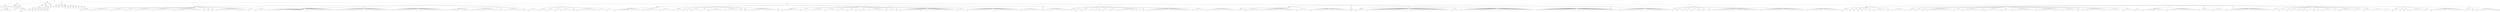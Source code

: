 graph Tree {
	"t0" [label = "TEI"];
	"t1" [label = "teiHeader"];
	"t2" [label = "fileDesc"];
	"t3" [label = "titleStmt"];
	"t4" [label = "title"];
	"t5" [label = "title"];
	"t6" [label = "title"];
	"t7" [label = "author"];
	"t8" [label = "idno"];
	"t9" [label = "persName"];
	"t10" [label = "forename"];
	"t11" [label = "forename"];
	"t12" [label = "nameLink"];
	"t13" [label = "surname"];
	"t14" [label = "editor"];
	"t15" [label = "publicationStmt"];
	"t16" [label = "publisher"];
	"t17" [label = "idno"];
	"t18" [label = "idno"];
	"t19" [label = "availability"];
	"t20" [label = "licence"];
	"t21" [label = "ab"];
	"t22" [label = "ref"];
	"t23" [label = "sourceDesc"];
	"t24" [label = "bibl"];
	"t25" [label = "name"];
	"t26" [label = "idno"];
	"t27" [label = "idno"];
	"t28" [label = "availability"];
	"t29" [label = "licence"];
	"t30" [label = "ab"];
	"t31" [label = "ref"];
	"t32" [label = "bibl"];
	"t33" [label = "date"];
	"t34" [label = "date"];
	"t35" [label = "idno"];
	"t36" [label = "profileDesc"];
	"t37" [label = "particDesc"];
	"t38" [label = "listPerson"];
	"t39" [label = "person"];
	"t40" [label = "persName"];
	"t41" [label = "person"];
	"t42" [label = "persName"];
	"t43" [label = "person"];
	"t44" [label = "persName"];
	"t45" [label = "person"];
	"t46" [label = "persName"];
	"t47" [label = "person"];
	"t48" [label = "persName"];
	"t49" [label = "person"];
	"t50" [label = "persName"];
	"t51" [label = "person"];
	"t52" [label = "persName"];
	"t53" [label = "textClass"];
	"t54" [label = "keywords"];
	"t55" [label = "term"];
	"t56" [label = "term"];
	"t57" [label = "classCode"];
	"t58" [label = "revisionDesc"];
	"t59" [label = "listChange"];
	"t60" [label = "change"];
	"t61" [label = "text"];
	"t62" [label = "front"];
	"t63" [label = "docTitle"];
	"t64" [label = "titlePart"];
	"t65" [label = "titlePart"];
	"t66" [label = "titlePart"];
	"t67" [label = "docDate"];
	"t68" [label = "docAuthor"];
	"t69" [label = "performance"];
	"t70" [label = "ab"];
	"t71" [label = "castList"];
	"t72" [label = "head"];
	"t73" [label = "castItem"];
	"t74" [label = "role"];
	"t75" [label = "castItem"];
	"t76" [label = "role"];
	"t77" [label = "castItem"];
	"t78" [label = "role"];
	"t79" [label = "castItem"];
	"t80" [label = "role"];
	"t81" [label = "castItem"];
	"t82" [label = "role"];
	"t83" [label = "castItem"];
	"t84" [label = "role"];
	"t85" [label = "castItem"];
	"t86" [label = "role"];
	"t87" [label = "castItem"];
	"t88" [label = "role"];
	"t89" [label = "body"];
	"t90" [label = "div"];
	"t91" [label = "head"];
	"t92" [label = "div"];
	"t93" [label = "head"];
	"t94" [label = "sp"];
	"t95" [label = "speaker"];
	"t96" [label = "l"];
	"t97" [label = "l"];
	"t98" [label = "l"];
	"t99" [label = "l"];
	"t100" [label = "l"];
	"t101" [label = "sp"];
	"t102" [label = "speaker"];
	"t103" [label = "l"];
	"t104" [label = "l"];
	"t105" [label = "l"];
	"t106" [label = "l"];
	"t107" [label = "l"];
	"t108" [label = "l"];
	"t109" [label = "l"];
	"t110" [label = "l"];
	"t111" [label = "l"];
	"t112" [label = "l"];
	"t113" [label = "l"];
	"t114" [label = "sp"];
	"t115" [label = "speaker"];
	"t116" [label = "l"];
	"t117" [label = "l"];
	"t118" [label = "l"];
	"t119" [label = "l"];
	"t120" [label = "l"];
	"t121" [label = "l"];
	"t122" [label = "l"];
	"t123" [label = "sp"];
	"t124" [label = "speaker"];
	"t125" [label = "l"];
	"t126" [label = "l"];
	"t127" [label = "l"];
	"t128" [label = "l"];
	"t129" [label = "l"];
	"t130" [label = "sp"];
	"t131" [label = "speaker"];
	"t132" [label = "l"];
	"t133" [label = "l"];
	"t134" [label = "l"];
	"t135" [label = "l"];
	"t136" [label = "l"];
	"t137" [label = "l"];
	"t138" [label = "l"];
	"t139" [label = "l"];
	"t140" [label = "l"];
	"t141" [label = "sp"];
	"t142" [label = "speaker"];
	"t143" [label = "l"];
	"t144" [label = "l"];
	"t145" [label = "l"];
	"t146" [label = "l"];
	"t147" [label = "l"];
	"t148" [label = "l"];
	"t149" [label = "l"];
	"t150" [label = "l"];
	"t151" [label = "l"];
	"t152" [label = "l"];
	"t153" [label = "l"];
	"t154" [label = "sp"];
	"t155" [label = "speaker"];
	"t156" [label = "l"];
	"t157" [label = "l"];
	"t158" [label = "l"];
	"t159" [label = "l"];
	"t160" [label = "l"];
	"t161" [label = "l"];
	"t162" [label = "l"];
	"t163" [label = "l"];
	"t164" [label = "l"];
	"t165" [label = "l"];
	"t166" [label = "l"];
	"t167" [label = "l"];
	"t168" [label = "l"];
	"t169" [label = "l"];
	"t170" [label = "l"];
	"t171" [label = "l"];
	"t172" [label = "l"];
	"t173" [label = "sp"];
	"t174" [label = "speaker"];
	"t175" [label = "l"];
	"t176" [label = "sp"];
	"t177" [label = "speaker"];
	"t178" [label = "l"];
	"t179" [label = "sp"];
	"t180" [label = "speaker"];
	"t181" [label = "l"];
	"t182" [label = "sp"];
	"t183" [label = "speaker"];
	"t184" [label = "l"];
	"t185" [label = "l"];
	"t186" [label = "l"];
	"t187" [label = "l"];
	"t188" [label = "l"];
	"t189" [label = "l"];
	"t190" [label = "l"];
	"t191" [label = "l"];
	"t192" [label = "l"];
	"t193" [label = "l"];
	"t194" [label = "l"];
	"t195" [label = "l"];
	"t196" [label = "l"];
	"t197" [label = "l"];
	"t198" [label = "l"];
	"t199" [label = "l"];
	"t200" [label = "l"];
	"t201" [label = "l"];
	"t202" [label = "sp"];
	"t203" [label = "speaker"];
	"t204" [label = "l"];
	"t205" [label = "l"];
	"t206" [label = "l"];
	"t207" [label = "sp"];
	"t208" [label = "speaker"];
	"t209" [label = "l"];
	"t210" [label = "l"];
	"t211" [label = "l"];
	"t212" [label = "l"];
	"t213" [label = "l"];
	"t214" [label = "l"];
	"t215" [label = "l"];
	"t216" [label = "div"];
	"t217" [label = "head"];
	"t218" [label = "sp"];
	"t219" [label = "speaker"];
	"t220" [label = "l"];
	"t221" [label = "l"];
	"t222" [label = "l"];
	"t223" [label = "l"];
	"t224" [label = "l"];
	"t225" [label = "l"];
	"t226" [label = "l"];
	"t227" [label = "l"];
	"t228" [label = "l"];
	"t229" [label = "l"];
	"t230" [label = "l"];
	"t231" [label = "l"];
	"t232" [label = "l"];
	"t233" [label = "l"];
	"t234" [label = "l"];
	"t235" [label = "l"];
	"t236" [label = "l"];
	"t237" [label = "l"];
	"t238" [label = "l"];
	"t239" [label = "l"];
	"t240" [label = "l"];
	"t241" [label = "l"];
	"t242" [label = "l"];
	"t243" [label = "l"];
	"t244" [label = "l"];
	"t245" [label = "l"];
	"t246" [label = "l"];
	"t247" [label = "l"];
	"t248" [label = "l"];
	"t249" [label = "l"];
	"t250" [label = "l"];
	"t251" [label = "l"];
	"t252" [label = "l"];
	"t253" [label = "l"];
	"t254" [label = "l"];
	"t255" [label = "l"];
	"t256" [label = "l"];
	"t257" [label = "l"];
	"t258" [label = "l"];
	"t259" [label = "l"];
	"t260" [label = "sp"];
	"t261" [label = "speaker"];
	"t262" [label = "l"];
	"t263" [label = "l"];
	"t264" [label = "l"];
	"t265" [label = "l"];
	"t266" [label = "l"];
	"t267" [label = "l"];
	"t268" [label = "l"];
	"t269" [label = "l"];
	"t270" [label = "l"];
	"t271" [label = "l"];
	"t272" [label = "l"];
	"t273" [label = "l"];
	"t274" [label = "l"];
	"t275" [label = "l"];
	"t276" [label = "l"];
	"t277" [label = "l"];
	"t278" [label = "l"];
	"t279" [label = "l"];
	"t280" [label = "l"];
	"t281" [label = "l"];
	"t282" [label = "l"];
	"t283" [label = "l"];
	"t284" [label = "l"];
	"t285" [label = "l"];
	"t286" [label = "l"];
	"t287" [label = "l"];
	"t288" [label = "l"];
	"t289" [label = "l"];
	"t290" [label = "l"];
	"t291" [label = "l"];
	"t292" [label = "l"];
	"t293" [label = "l"];
	"t294" [label = "sp"];
	"t295" [label = "speaker"];
	"t296" [label = "l"];
	"t297" [label = "l"];
	"t298" [label = "l"];
	"t299" [label = "l"];
	"t300" [label = "l"];
	"t301" [label = "l"];
	"t302" [label = "l"];
	"t303" [label = "l"];
	"t304" [label = "l"];
	"t305" [label = "l"];
	"t306" [label = "l"];
	"t307" [label = "l"];
	"t308" [label = "l"];
	"t309" [label = "l"];
	"t310" [label = "l"];
	"t311" [label = "l"];
	"t312" [label = "l"];
	"t313" [label = "l"];
	"t314" [label = "l"];
	"t315" [label = "l"];
	"t316" [label = "l"];
	"t317" [label = "l"];
	"t318" [label = "l"];
	"t319" [label = "l"];
	"t320" [label = "l"];
	"t321" [label = "l"];
	"t322" [label = "l"];
	"t323" [label = "l"];
	"t324" [label = "l"];
	"t325" [label = "l"];
	"t326" [label = "l"];
	"t327" [label = "l"];
	"t328" [label = "div"];
	"t329" [label = "head"];
	"t330" [label = "sp"];
	"t331" [label = "speaker"];
	"t332" [label = "l"];
	"t333" [label = "l"];
	"t334" [label = "l"];
	"t335" [label = "l"];
	"t336" [label = "l"];
	"t337" [label = "l"];
	"t338" [label = "l"];
	"t339" [label = "l"];
	"t340" [label = "l"];
	"t341" [label = "l"];
	"t342" [label = "note"];
	"t343" [label = "l"];
	"t344" [label = "l"];
	"t345" [label = "l"];
	"t346" [label = "sp"];
	"t347" [label = "speaker"];
	"t348" [label = "l"];
	"t349" [label = "l"];
	"t350" [label = "l"];
	"t351" [label = "l"];
	"t352" [label = "l"];
	"t353" [label = "l"];
	"t354" [label = "l"];
	"t355" [label = "l"];
	"t356" [label = "l"];
	"t357" [label = "l"];
	"t358" [label = "l"];
	"t359" [label = "l"];
	"t360" [label = "l"];
	"t361" [label = "l"];
	"t362" [label = "l"];
	"t363" [label = "l"];
	"t364" [label = "sp"];
	"t365" [label = "speaker"];
	"t366" [label = "l"];
	"t367" [label = "sp"];
	"t368" [label = "speaker"];
	"t369" [label = "l"];
	"t370" [label = "l"];
	"t371" [label = "l"];
	"t372" [label = "l"];
	"t373" [label = "l"];
	"t374" [label = "l"];
	"t375" [label = "l"];
	"t376" [label = "l"];
	"t377" [label = "l"];
	"t378" [label = "l"];
	"t379" [label = "sp"];
	"t380" [label = "speaker"];
	"t381" [label = "l"];
	"t382" [label = "sp"];
	"t383" [label = "speaker"];
	"t384" [label = "l"];
	"t385" [label = "l"];
	"t386" [label = "l"];
	"t387" [label = "l"];
	"t388" [label = "l"];
	"t389" [label = "l"];
	"t390" [label = "div"];
	"t391" [label = "head"];
	"t392" [label = "sp"];
	"t393" [label = "speaker"];
	"t394" [label = "l"];
	"t395" [label = "l"];
	"t396" [label = "sp"];
	"t397" [label = "speaker"];
	"t398" [label = "l"];
	"t399" [label = "l"];
	"t400" [label = "l"];
	"t401" [label = "l"];
	"t402" [label = "sp"];
	"t403" [label = "speaker"];
	"t404" [label = "l"];
	"t405" [label = "l"];
	"t406" [label = "sp"];
	"t407" [label = "speaker"];
	"t408" [label = "l"];
	"t409" [label = "l"];
	"t410" [label = "l"];
	"t411" [label = "l"];
	"t412" [label = "l"];
	"t413" [label = "l"];
	"t414" [label = "sp"];
	"t415" [label = "speaker"];
	"t416" [label = "l"];
	"t417" [label = "sp"];
	"t418" [label = "speaker"];
	"t419" [label = "l"];
	"t420" [label = "l"];
	"t421" [label = "l"];
	"t422" [label = "l"];
	"t423" [label = "l"];
	"t424" [label = "l"];
	"t425" [label = "l"];
	"t426" [label = "l"];
	"t427" [label = "l"];
	"t428" [label = "l"];
	"t429" [label = "l"];
	"t430" [label = "l"];
	"t431" [label = "sp"];
	"t432" [label = "speaker"];
	"t433" [label = "l"];
	"t434" [label = "l"];
	"t435" [label = "l"];
	"t436" [label = "sp"];
	"t437" [label = "speaker"];
	"t438" [label = "l"];
	"t439" [label = "l"];
	"t440" [label = "l"];
	"t441" [label = "div"];
	"t442" [label = "head"];
	"t443" [label = "div"];
	"t444" [label = "head"];
	"t445" [label = "sp"];
	"t446" [label = "speaker"];
	"t447" [label = "l"];
	"t448" [label = "l"];
	"t449" [label = "l"];
	"t450" [label = "l"];
	"t451" [label = "l"];
	"t452" [label = "l"];
	"t453" [label = "l"];
	"t454" [label = "l"];
	"t455" [label = "l"];
	"t456" [label = "l"];
	"t457" [label = "l"];
	"t458" [label = "l"];
	"t459" [label = "l"];
	"t460" [label = "l"];
	"t461" [label = "l"];
	"t462" [label = "l"];
	"t463" [label = "sp"];
	"t464" [label = "speaker"];
	"t465" [label = "l"];
	"t466" [label = "l"];
	"t467" [label = "l"];
	"t468" [label = "l"];
	"t469" [label = "l"];
	"t470" [label = "l"];
	"t471" [label = "l"];
	"t472" [label = "l"];
	"t473" [label = "l"];
	"t474" [label = "sp"];
	"t475" [label = "speaker"];
	"t476" [label = "l"];
	"t477" [label = "l"];
	"t478" [label = "l"];
	"t479" [label = "l"];
	"t480" [label = "l"];
	"t481" [label = "l"];
	"t482" [label = "l"];
	"t483" [label = "div"];
	"t484" [label = "head"];
	"t485" [label = "sp"];
	"t486" [label = "speaker"];
	"t487" [label = "l"];
	"t488" [label = "l"];
	"t489" [label = "l"];
	"t490" [label = "l"];
	"t491" [label = "sp"];
	"t492" [label = "speaker"];
	"t493" [label = "l"];
	"t494" [label = "sp"];
	"t495" [label = "speaker"];
	"t496" [label = "l"];
	"t497" [label = "sp"];
	"t498" [label = "speaker"];
	"t499" [label = "l"];
	"t500" [label = "l"];
	"t501" [label = "l"];
	"t502" [label = "l"];
	"t503" [label = "sp"];
	"t504" [label = "speaker"];
	"t505" [label = "l"];
	"t506" [label = "l"];
	"t507" [label = "l"];
	"t508" [label = "sp"];
	"t509" [label = "speaker"];
	"t510" [label = "l"];
	"t511" [label = "l"];
	"t512" [label = "l"];
	"t513" [label = "l"];
	"t514" [label = "l"];
	"t515" [label = "l"];
	"t516" [label = "l"];
	"t517" [label = "l"];
	"t518" [label = "l"];
	"t519" [label = "sp"];
	"t520" [label = "speaker"];
	"t521" [label = "l"];
	"t522" [label = "l"];
	"t523" [label = "l"];
	"t524" [label = "l"];
	"t525" [label = "l"];
	"t526" [label = "l"];
	"t527" [label = "l"];
	"t528" [label = "l"];
	"t529" [label = "sp"];
	"t530" [label = "speaker"];
	"t531" [label = "l"];
	"t532" [label = "sp"];
	"t533" [label = "speaker"];
	"t534" [label = "l"];
	"t535" [label = "sp"];
	"t536" [label = "speaker"];
	"t537" [label = "l"];
	"t538" [label = "l"];
	"t539" [label = "l"];
	"t540" [label = "l"];
	"t541" [label = "l"];
	"t542" [label = "l"];
	"t543" [label = "l"];
	"t544" [label = "l"];
	"t545" [label = "l"];
	"t546" [label = "l"];
	"t547" [label = "l"];
	"t548" [label = "l"];
	"t549" [label = "l"];
	"t550" [label = "l"];
	"t551" [label = "l"];
	"t552" [label = "l"];
	"t553" [label = "sp"];
	"t554" [label = "speaker"];
	"t555" [label = "l"];
	"t556" [label = "div"];
	"t557" [label = "head"];
	"t558" [label = "sp"];
	"t559" [label = "speaker"];
	"t560" [label = "l"];
	"t561" [label = "l"];
	"t562" [label = "l"];
	"t563" [label = "l"];
	"t564" [label = "l"];
	"t565" [label = "l"];
	"t566" [label = "l"];
	"t567" [label = "l"];
	"t568" [label = "l"];
	"t569" [label = "l"];
	"t570" [label = "sp"];
	"t571" [label = "speaker"];
	"t572" [label = "l"];
	"t573" [label = "l"];
	"t574" [label = "l"];
	"t575" [label = "l"];
	"t576" [label = "l"];
	"t577" [label = "sp"];
	"t578" [label = "speaker"];
	"t579" [label = "l"];
	"t580" [label = "l"];
	"t581" [label = "l"];
	"t582" [label = "l"];
	"t583" [label = "l"];
	"t584" [label = "l"];
	"t585" [label = "l"];
	"t586" [label = "sp"];
	"t587" [label = "speaker"];
	"t588" [label = "l"];
	"t589" [label = "l"];
	"t590" [label = "l"];
	"t591" [label = "l"];
	"t592" [label = "l"];
	"t593" [label = "l"];
	"t594" [label = "sp"];
	"t595" [label = "speaker"];
	"t596" [label = "l"];
	"t597" [label = "l"];
	"t598" [label = "l"];
	"t599" [label = "l"];
	"t600" [label = "sp"];
	"t601" [label = "speaker"];
	"t602" [label = "l"];
	"t603" [label = "l"];
	"t604" [label = "l"];
	"t605" [label = "l"];
	"t606" [label = "sp"];
	"t607" [label = "speaker"];
	"t608" [label = "l"];
	"t609" [label = "sp"];
	"t610" [label = "speaker"];
	"t611" [label = "l"];
	"t612" [label = "l"];
	"t613" [label = "l"];
	"t614" [label = "l"];
	"t615" [label = "sp"];
	"t616" [label = "speaker"];
	"t617" [label = "l"];
	"t618" [label = "l"];
	"t619" [label = "l"];
	"t620" [label = "l"];
	"t621" [label = "l"];
	"t622" [label = "l"];
	"t623" [label = "l"];
	"t624" [label = "l"];
	"t625" [label = "l"];
	"t626" [label = "sp"];
	"t627" [label = "speaker"];
	"t628" [label = "l"];
	"t629" [label = "sp"];
	"t630" [label = "speaker"];
	"t631" [label = "l"];
	"t632" [label = "l"];
	"t633" [label = "sp"];
	"t634" [label = "speaker"];
	"t635" [label = "l"];
	"t636" [label = "sp"];
	"t637" [label = "speaker"];
	"t638" [label = "l"];
	"t639" [label = "l"];
	"t640" [label = "l"];
	"t641" [label = "l"];
	"t642" [label = "l"];
	"t643" [label = "l"];
	"t644" [label = "l"];
	"t645" [label = "l"];
	"t646" [label = "l"];
	"t647" [label = "l"];
	"t648" [label = "l"];
	"t649" [label = "note"];
	"t650" [label = "l"];
	"t651" [label = "l"];
	"t652" [label = "l"];
	"t653" [label = "l"];
	"t654" [label = "l"];
	"t655" [label = "l"];
	"t656" [label = "l"];
	"t657" [label = "l"];
	"t658" [label = "l"];
	"t659" [label = "l"];
	"t660" [label = "l"];
	"t661" [label = "l"];
	"t662" [label = "l"];
	"t663" [label = "l"];
	"t664" [label = "l"];
	"t665" [label = "l"];
	"t666" [label = "l"];
	"t667" [label = "l"];
	"t668" [label = "l"];
	"t669" [label = "l"];
	"t670" [label = "l"];
	"t671" [label = "sp"];
	"t672" [label = "speaker"];
	"t673" [label = "l"];
	"t674" [label = "l"];
	"t675" [label = "l"];
	"t676" [label = "l"];
	"t677" [label = "l"];
	"t678" [label = "sp"];
	"t679" [label = "speaker"];
	"t680" [label = "l"];
	"t681" [label = "l"];
	"t682" [label = "l"];
	"t683" [label = "l"];
	"t684" [label = "l"];
	"t685" [label = "l"];
	"t686" [label = "l"];
	"t687" [label = "l"];
	"t688" [label = "l"];
	"t689" [label = "l"];
	"t690" [label = "l"];
	"t691" [label = "l"];
	"t692" [label = "l"];
	"t693" [label = "l"];
	"t694" [label = "l"];
	"t695" [label = "l"];
	"t696" [label = "l"];
	"t697" [label = "l"];
	"t698" [label = "l"];
	"t699" [label = "l"];
	"t700" [label = "l"];
	"t701" [label = "l"];
	"t702" [label = "l"];
	"t703" [label = "l"];
	"t704" [label = "l"];
	"t705" [label = "l"];
	"t706" [label = "l"];
	"t707" [label = "l"];
	"t708" [label = "l"];
	"t709" [label = "l"];
	"t710" [label = "l"];
	"t711" [label = "sp"];
	"t712" [label = "speaker"];
	"t713" [label = "l"];
	"t714" [label = "l"];
	"t715" [label = "l"];
	"t716" [label = "l"];
	"t717" [label = "l"];
	"t718" [label = "l"];
	"t719" [label = "l"];
	"t720" [label = "l"];
	"t721" [label = "l"];
	"t722" [label = "l"];
	"t723" [label = "l"];
	"t724" [label = "l"];
	"t725" [label = "div"];
	"t726" [label = "head"];
	"t727" [label = "sp"];
	"t728" [label = "speaker"];
	"t729" [label = "l"];
	"t730" [label = "l"];
	"t731" [label = "l"];
	"t732" [label = "l"];
	"t733" [label = "l"];
	"t734" [label = "l"];
	"t735" [label = "l"];
	"t736" [label = "l"];
	"t737" [label = "l"];
	"t738" [label = "l"];
	"t739" [label = "l"];
	"t740" [label = "l"];
	"t741" [label = "l"];
	"t742" [label = "l"];
	"t743" [label = "l"];
	"t744" [label = "l"];
	"t745" [label = "div"];
	"t746" [label = "head"];
	"t747" [label = "sp"];
	"t748" [label = "speaker"];
	"t749" [label = "l"];
	"t750" [label = "sp"];
	"t751" [label = "speaker"];
	"t752" [label = "l"];
	"t753" [label = "l"];
	"t754" [label = "sp"];
	"t755" [label = "speaker"];
	"t756" [label = "l"];
	"t757" [label = "l"];
	"t758" [label = "l"];
	"t759" [label = "l"];
	"t760" [label = "sp"];
	"t761" [label = "speaker"];
	"t762" [label = "l"];
	"t763" [label = "sp"];
	"t764" [label = "speaker"];
	"t765" [label = "l"];
	"t766" [label = "sp"];
	"t767" [label = "speaker"];
	"t768" [label = "l"];
	"t769" [label = "sp"];
	"t770" [label = "speaker"];
	"t771" [label = "l"];
	"t772" [label = "l"];
	"t773" [label = "l"];
	"t774" [label = "sp"];
	"t775" [label = "speaker"];
	"t776" [label = "l"];
	"t777" [label = "l"];
	"t778" [label = "l"];
	"t779" [label = "sp"];
	"t780" [label = "speaker"];
	"t781" [label = "l"];
	"t782" [label = "l"];
	"t783" [label = "l"];
	"t784" [label = "l"];
	"t785" [label = "l"];
	"t786" [label = "l"];
	"t787" [label = "l"];
	"t788" [label = "l"];
	"t789" [label = "note"];
	"t790" [label = "l"];
	"t791" [label = "l"];
	"t792" [label = "l"];
	"t793" [label = "l"];
	"t794" [label = "l"];
	"t795" [label = "sp"];
	"t796" [label = "speaker"];
	"t797" [label = "l"];
	"t798" [label = "sp"];
	"t799" [label = "speaker"];
	"t800" [label = "l"];
	"t801" [label = "l"];
	"t802" [label = "l"];
	"t803" [label = "l"];
	"t804" [label = "l"];
	"t805" [label = "l"];
	"t806" [label = "l"];
	"t807" [label = "l"];
	"t808" [label = "l"];
	"t809" [label = "l"];
	"t810" [label = "l"];
	"t811" [label = "l"];
	"t812" [label = "l"];
	"t813" [label = "l"];
	"t814" [label = "l"];
	"t815" [label = "l"];
	"t816" [label = "l"];
	"t817" [label = "l"];
	"t818" [label = "l"];
	"t819" [label = "l"];
	"t820" [label = "l"];
	"t821" [label = "l"];
	"t822" [label = "l"];
	"t823" [label = "l"];
	"t824" [label = "l"];
	"t825" [label = "l"];
	"t826" [label = "sp"];
	"t827" [label = "speaker"];
	"t828" [label = "l"];
	"t829" [label = "l"];
	"t830" [label = "l"];
	"t831" [label = "l"];
	"t832" [label = "l"];
	"t833" [label = "l"];
	"t834" [label = "l"];
	"t835" [label = "l"];
	"t836" [label = "sp"];
	"t837" [label = "speaker"];
	"t838" [label = "l"];
	"t839" [label = "l"];
	"t840" [label = "l"];
	"t841" [label = "l"];
	"t842" [label = "l"];
	"t843" [label = "l"];
	"t844" [label = "l"];
	"t845" [label = "l"];
	"t846" [label = "l"];
	"t847" [label = "l"];
	"t848" [label = "l"];
	"t849" [label = "l"];
	"t850" [label = "l"];
	"t851" [label = "l"];
	"t852" [label = "l"];
	"t853" [label = "l"];
	"t854" [label = "l"];
	"t855" [label = "div"];
	"t856" [label = "head"];
	"t857" [label = "div"];
	"t858" [label = "head"];
	"t859" [label = "sp"];
	"t860" [label = "speaker"];
	"t861" [label = "note"];
	"t862" [label = "l"];
	"t863" [label = "sp"];
	"t864" [label = "speaker"];
	"t865" [label = "note"];
	"t866" [label = "l"];
	"t867" [label = "l"];
	"t868" [label = "l"];
	"t869" [label = "l"];
	"t870" [label = "l"];
	"t871" [label = "l"];
	"t872" [label = "l"];
	"t873" [label = "l"];
	"t874" [label = "sp"];
	"t875" [label = "speaker"];
	"t876" [label = "l"];
	"t877" [label = "l"];
	"t878" [label = "l"];
	"t879" [label = "l"];
	"t880" [label = "note"];
	"t881" [label = "l"];
	"t882" [label = "l"];
	"t883" [label = "l"];
	"t884" [label = "l"];
	"t885" [label = "l"];
	"t886" [label = "l"];
	"t887" [label = "l"];
	"t888" [label = "l"];
	"t889" [label = "l"];
	"t890" [label = "l"];
	"t891" [label = "l"];
	"t892" [label = "l"];
	"t893" [label = "l"];
	"t894" [label = "l"];
	"t895" [label = "l"];
	"t896" [label = "sp"];
	"t897" [label = "speaker"];
	"t898" [label = "l"];
	"t899" [label = "l"];
	"t900" [label = "l"];
	"t901" [label = "l"];
	"t902" [label = "l"];
	"t903" [label = "l"];
	"t904" [label = "l"];
	"t905" [label = "sp"];
	"t906" [label = "speaker"];
	"t907" [label = "l"];
	"t908" [label = "l"];
	"t909" [label = "l"];
	"t910" [label = "l"];
	"t911" [label = "l"];
	"t912" [label = "l"];
	"t913" [label = "l"];
	"t914" [label = "l"];
	"t915" [label = "l"];
	"t916" [label = "l"];
	"t917" [label = "l"];
	"t918" [label = "l"];
	"t919" [label = "l"];
	"t920" [label = "l"];
	"t921" [label = "l"];
	"t922" [label = "l"];
	"t923" [label = "l"];
	"t924" [label = "l"];
	"t925" [label = "l"];
	"t926" [label = "l"];
	"t927" [label = "l"];
	"t928" [label = "note"];
	"t929" [label = "l"];
	"t930" [label = "div"];
	"t931" [label = "head"];
	"t932" [label = "sp"];
	"t933" [label = "speaker"];
	"t934" [label = "l"];
	"t935" [label = "div"];
	"t936" [label = "head"];
	"t937" [label = "sp"];
	"t938" [label = "speaker"];
	"t939" [label = "l"];
	"t940" [label = "l"];
	"t941" [label = "l"];
	"t942" [label = "l"];
	"t943" [label = "l"];
	"t944" [label = "l"];
	"t945" [label = "sp"];
	"t946" [label = "speaker"];
	"t947" [label = "l"];
	"t948" [label = "l"];
	"t949" [label = "l"];
	"t950" [label = "l"];
	"t951" [label = "l"];
	"t952" [label = "l"];
	"t953" [label = "l"];
	"t954" [label = "note"];
	"t955" [label = "l"];
	"t956" [label = "l"];
	"t957" [label = "l"];
	"t958" [label = "l"];
	"t959" [label = "l"];
	"t960" [label = "l"];
	"t961" [label = "l"];
	"t962" [label = "l"];
	"t963" [label = "l"];
	"t964" [label = "l"];
	"t965" [label = "l"];
	"t966" [label = "l"];
	"t967" [label = "l"];
	"t968" [label = "l"];
	"t969" [label = "l"];
	"t970" [label = "l"];
	"t971" [label = "l"];
	"t972" [label = "note"];
	"t973" [label = "l"];
	"t974" [label = "l"];
	"t975" [label = "l"];
	"t976" [label = "l"];
	"t977" [label = "l"];
	"t978" [label = "l"];
	"t979" [label = "l"];
	"t980" [label = "l"];
	"t981" [label = "l"];
	"t982" [label = "l"];
	"t983" [label = "l"];
	"t984" [label = "l"];
	"t985" [label = "l"];
	"t986" [label = "l"];
	"t987" [label = "l"];
	"t988" [label = "l"];
	"t989" [label = "l"];
	"t990" [label = "l"];
	"t991" [label = "l"];
	"t992" [label = "l"];
	"t993" [label = "l"];
	"t994" [label = "l"];
	"t995" [label = "l"];
	"t996" [label = "l"];
	"t997" [label = "sp"];
	"t998" [label = "speaker"];
	"t999" [label = "l"];
	"t1000" [label = "l"];
	"t1001" [label = "l"];
	"t1002" [label = "l"];
	"t1003" [label = "sp"];
	"t1004" [label = "speaker"];
	"t1005" [label = "l"];
	"t1006" [label = "l"];
	"t1007" [label = "l"];
	"t1008" [label = "l"];
	"t1009" [label = "l"];
	"t1010" [label = "l"];
	"t1011" [label = "l"];
	"t1012" [label = "l"];
	"t1013" [label = "l"];
	"t1014" [label = "l"];
	"t1015" [label = "l"];
	"t1016" [label = "l"];
	"t1017" [label = "l"];
	"t1018" [label = "l"];
	"t1019" [label = "l"];
	"t1020" [label = "l"];
	"t1021" [label = "l"];
	"t1022" [label = "l"];
	"t1023" [label = "l"];
	"t1024" [label = "l"];
	"t1025" [label = "l"];
	"t1026" [label = "l"];
	"t1027" [label = "l"];
	"t1028" [label = "l"];
	"t1029" [label = "l"];
	"t1030" [label = "l"];
	"t1031" [label = "l"];
	"t1032" [label = "l"];
	"t1033" [label = "l"];
	"t1034" [label = "l"];
	"t1035" [label = "l"];
	"t1036" [label = "l"];
	"t1037" [label = "note"];
	"t1038" [label = "l"];
	"t1039" [label = "l"];
	"t1040" [label = "l"];
	"t1041" [label = "l"];
	"t1042" [label = "l"];
	"t1043" [label = "l"];
	"t1044" [label = "l"];
	"t1045" [label = "l"];
	"t1046" [label = "l"];
	"t1047" [label = "l"];
	"t1048" [label = "l"];
	"t1049" [label = "l"];
	"t1050" [label = "sp"];
	"t1051" [label = "speaker"];
	"t1052" [label = "l"];
	"t1053" [label = "l"];
	"t1054" [label = "l"];
	"t1055" [label = "l"];
	"t1056" [label = "l"];
	"t1057" [label = "l"];
	"t1058" [label = "l"];
	"t1059" [label = "l"];
	"t1060" [label = "l"];
	"t1061" [label = "l"];
	"t1062" [label = "l"];
	"t1063" [label = "l"];
	"t1064" [label = "l"];
	"t1065" [label = "l"];
	"t1066" [label = "l"];
	"t1067" [label = "l"];
	"t1068" [label = "l"];
	"t1069" [label = "l"];
	"t1070" [label = "l"];
	"t1071" [label = "l"];
	"t1072" [label = "l"];
	"t1073" [label = "l"];
	"t1074" [label = "note"];
	"t1075" [label = "l"];
	"t1076" [label = "l"];
	"t1077" [label = "l"];
	"t1078" [label = "l"];
	"t1079" [label = "l"];
	"t1080" [label = "l"];
	"t1081" [label = "l"];
	"t1082" [label = "l"];
	"t1083" [label = "l"];
	"t1084" [label = "l"];
	"t1085" [label = "l"];
	"t1086" [label = "l"];
	"t1087" [label = "l"];
	"t1088" [label = "l"];
	"t1089" [label = "l"];
	"t1090" [label = "l"];
	"t1091" [label = "l"];
	"t1092" [label = "l"];
	"t1093" [label = "l"];
	"t1094" [label = "l"];
	"t1095" [label = "l"];
	"t1096" [label = "l"];
	"t1097" [label = "l"];
	"t1098" [label = "l"];
	"t1099" [label = "l"];
	"t1100" [label = "l"];
	"t1101" [label = "div"];
	"t1102" [label = "head"];
	"t1103" [label = "sp"];
	"t1104" [label = "speaker"];
	"t1105" [label = "l"];
	"t1106" [label = "l"];
	"t1107" [label = "l"];
	"t1108" [label = "l"];
	"t1109" [label = "l"];
	"t1110" [label = "l"];
	"t1111" [label = "l"];
	"t1112" [label = "l"];
	"t1113" [label = "l"];
	"t1114" [label = "l"];
	"t1115" [label = "l"];
	"t1116" [label = "l"];
	"t1117" [label = "l"];
	"t1118" [label = "l"];
	"t1119" [label = "l"];
	"t1120" [label = "l"];
	"t1121" [label = "l"];
	"t1122" [label = "l"];
	"t1123" [label = "l"];
	"t1124" [label = "l"];
	"t1125" [label = "l"];
	"t1126" [label = "l"];
	"t1127" [label = "l"];
	"t1128" [label = "note"];
	"t1129" [label = "l"];
	"t1130" [label = "l"];
	"t1131" [label = "l"];
	"t1132" [label = "l"];
	"t1133" [label = "l"];
	"t1134" [label = "l"];
	"t1135" [label = "l"];
	"t1136" [label = "div"];
	"t1137" [label = "head"];
	"t1138" [label = "sp"];
	"t1139" [label = "speaker"];
	"t1140" [label = "l"];
	"t1141" [label = "sp"];
	"t1142" [label = "speaker"];
	"t1143" [label = "l"];
	"t1144" [label = "l"];
	"t1145" [label = "sp"];
	"t1146" [label = "speaker"];
	"t1147" [label = "l"];
	"t1148" [label = "sp"];
	"t1149" [label = "speaker"];
	"t1150" [label = "l"];
	"t1151" [label = "sp"];
	"t1152" [label = "speaker"];
	"t1153" [label = "l"];
	"t1154" [label = "l"];
	"t1155" [label = "l"];
	"t1156" [label = "sp"];
	"t1157" [label = "speaker"];
	"t1158" [label = "l"];
	"t1159" [label = "sp"];
	"t1160" [label = "speaker"];
	"t1161" [label = "l"];
	"t1162" [label = "l"];
	"t1163" [label = "sp"];
	"t1164" [label = "speaker"];
	"t1165" [label = "l"];
	"t1166" [label = "l"];
	"t1167" [label = "sp"];
	"t1168" [label = "speaker"];
	"t1169" [label = "l"];
	"t1170" [label = "l"];
	"t1171" [label = "l"];
	"t1172" [label = "l"];
	"t1173" [label = "l"];
	"t1174" [label = "l"];
	"t1175" [label = "l"];
	"t1176" [label = "l"];
	"t1177" [label = "l"];
	"t1178" [label = "l"];
	"t1179" [label = "l"];
	"t1180" [label = "l"];
	"t1181" [label = "l"];
	"t1182" [label = "l"];
	"t1183" [label = "l"];
	"t1184" [label = "l"];
	"t1185" [label = "l"];
	"t1186" [label = "l"];
	"t1187" [label = "l"];
	"t1188" [label = "l"];
	"t1189" [label = "l"];
	"t1190" [label = "l"];
	"t1191" [label = "l"];
	"t1192" [label = "l"];
	"t1193" [label = "l"];
	"t1194" [label = "l"];
	"t1195" [label = "l"];
	"t1196" [label = "sp"];
	"t1197" [label = "speaker"];
	"t1198" [label = "l"];
	"t1199" [label = "l"];
	"t1200" [label = "l"];
	"t1201" [label = "l"];
	"t1202" [label = "l"];
	"t1203" [label = "l"];
	"t1204" [label = "l"];
	"t1205" [label = "l"];
	"t1206" [label = "l"];
	"t1207" [label = "l"];
	"t1208" [label = "l"];
	"t1209" [label = "l"];
	"t1210" [label = "l"];
	"t1211" [label = "l"];
	"t1212" [label = "l"];
	"t1213" [label = "l"];
	"t1214" [label = "l"];
	"t1215" [label = "l"];
	"t1216" [label = "l"];
	"t1217" [label = "l"];
	"t1218" [label = "l"];
	"t1219" [label = "l"];
	"t1220" [label = "l"];
	"t1221" [label = "l"];
	"t1222" [label = "l"];
	"t1223" [label = "l"];
	"t1224" [label = "l"];
	"t1225" [label = "sp"];
	"t1226" [label = "speaker"];
	"t1227" [label = "l"];
	"t1228" [label = "l"];
	"t1229" [label = "l"];
	"t1230" [label = "l"];
	"t1231" [label = "l"];
	"t1232" [label = "l"];
	"t1233" [label = "l"];
	"t1234" [label = "l"];
	"t1235" [label = "l"];
	"t1236" [label = "l"];
	"t1237" [label = "l"];
	"t1238" [label = "l"];
	"t1239" [label = "l"];
	"t1240" [label = "l"];
	"t1241" [label = "l"];
	"t1242" [label = "l"];
	"t1243" [label = "l"];
	"t1244" [label = "l"];
	"t1245" [label = "l"];
	"t1246" [label = "l"];
	"t1247" [label = "div"];
	"t1248" [label = "head"];
	"t1249" [label = "div"];
	"t1250" [label = "head"];
	"t1251" [label = "sp"];
	"t1252" [label = "speaker"];
	"t1253" [label = "l"];
	"t1254" [label = "l"];
	"t1255" [label = "l"];
	"t1256" [label = "sp"];
	"t1257" [label = "speaker"];
	"t1258" [label = "l"];
	"t1259" [label = "sp"];
	"t1260" [label = "speaker"];
	"t1261" [label = "l"];
	"t1262" [label = "sp"];
	"t1263" [label = "speaker"];
	"t1264" [label = "l"];
	"t1265" [label = "sp"];
	"t1266" [label = "speaker"];
	"t1267" [label = "l"];
	"t1268" [label = "l"];
	"t1269" [label = "l"];
	"t1270" [label = "sp"];
	"t1271" [label = "speaker"];
	"t1272" [label = "l"];
	"t1273" [label = "sp"];
	"t1274" [label = "speaker"];
	"t1275" [label = "l"];
	"t1276" [label = "l"];
	"t1277" [label = "l"];
	"t1278" [label = "l"];
	"t1279" [label = "l"];
	"t1280" [label = "l"];
	"t1281" [label = "l"];
	"t1282" [label = "sp"];
	"t1283" [label = "speaker"];
	"t1284" [label = "l"];
	"t1285" [label = "sp"];
	"t1286" [label = "speaker"];
	"t1287" [label = "l"];
	"t1288" [label = "l"];
	"t1289" [label = "l"];
	"t1290" [label = "l"];
	"t1291" [label = "l"];
	"t1292" [label = "l"];
	"t1293" [label = "l"];
	"t1294" [label = "l"];
	"t1295" [label = "l"];
	"t1296" [label = "div"];
	"t1297" [label = "head"];
	"t1298" [label = "sp"];
	"t1299" [label = "speaker"];
	"t1300" [label = "l"];
	"t1301" [label = "l"];
	"t1302" [label = "sp"];
	"t1303" [label = "speaker"];
	"t1304" [label = "l"];
	"t1305" [label = "l"];
	"t1306" [label = "l"];
	"t1307" [label = "sp"];
	"t1308" [label = "speaker"];
	"t1309" [label = "l"];
	"t1310" [label = "sp"];
	"t1311" [label = "speaker"];
	"t1312" [label = "l"];
	"t1313" [label = "l"];
	"t1314" [label = "l"];
	"t1315" [label = "l"];
	"t1316" [label = "l"];
	"t1317" [label = "l"];
	"t1318" [label = "l"];
	"t1319" [label = "l"];
	"t1320" [label = "l"];
	"t1321" [label = "l"];
	"t1322" [label = "l"];
	"t1323" [label = "l"];
	"t1324" [label = "l"];
	"t1325" [label = "l"];
	"t1326" [label = "l"];
	"t1327" [label = "sp"];
	"t1328" [label = "speaker"];
	"t1329" [label = "l"];
	"t1330" [label = "l"];
	"t1331" [label = "l"];
	"t1332" [label = "l"];
	"t1333" [label = "sp"];
	"t1334" [label = "speaker"];
	"t1335" [label = "l"];
	"t1336" [label = "l"];
	"t1337" [label = "l"];
	"t1338" [label = "l"];
	"t1339" [label = "l"];
	"t1340" [label = "l"];
	"t1341" [label = "l"];
	"t1342" [label = "l"];
	"t1343" [label = "l"];
	"t1344" [label = "l"];
	"t1345" [label = "sp"];
	"t1346" [label = "speaker"];
	"t1347" [label = "l"];
	"t1348" [label = "sp"];
	"t1349" [label = "speaker"];
	"t1350" [label = "l"];
	"t1351" [label = "l"];
	"t1352" [label = "l"];
	"t1353" [label = "l"];
	"t1354" [label = "l"];
	"t1355" [label = "l"];
	"t1356" [label = "l"];
	"t1357" [label = "l"];
	"t1358" [label = "sp"];
	"t1359" [label = "speaker"];
	"t1360" [label = "l"];
	"t1361" [label = "l"];
	"t1362" [label = "l"];
	"t1363" [label = "l"];
	"t1364" [label = "l"];
	"t1365" [label = "sp"];
	"t1366" [label = "speaker"];
	"t1367" [label = "l"];
	"t1368" [label = "l"];
	"t1369" [label = "l"];
	"t1370" [label = "l"];
	"t1371" [label = "l"];
	"t1372" [label = "l"];
	"t1373" [label = "l"];
	"t1374" [label = "l"];
	"t1375" [label = "l"];
	"t1376" [label = "l"];
	"t1377" [label = "l"];
	"t1378" [label = "l"];
	"t1379" [label = "l"];
	"t1380" [label = "sp"];
	"t1381" [label = "speaker"];
	"t1382" [label = "l"];
	"t1383" [label = "l"];
	"t1384" [label = "l"];
	"t1385" [label = "l"];
	"t1386" [label = "l"];
	"t1387" [label = "l"];
	"t1388" [label = "l"];
	"t1389" [label = "l"];
	"t1390" [label = "l"];
	"t1391" [label = "l"];
	"t1392" [label = "l"];
	"t1393" [label = "l"];
	"t1394" [label = "l"];
	"t1395" [label = "l"];
	"t1396" [label = "l"];
	"t1397" [label = "sp"];
	"t1398" [label = "speaker"];
	"t1399" [label = "l"];
	"t1400" [label = "l"];
	"t1401" [label = "l"];
	"t1402" [label = "l"];
	"t1403" [label = "l"];
	"t1404" [label = "l"];
	"t1405" [label = "l"];
	"t1406" [label = "l"];
	"t1407" [label = "sp"];
	"t1408" [label = "speaker"];
	"t1409" [label = "l"];
	"t1410" [label = "sp"];
	"t1411" [label = "speaker"];
	"t1412" [label = "l"];
	"t1413" [label = "l"];
	"t1414" [label = "l"];
	"t1415" [label = "l"];
	"t1416" [label = "l"];
	"t1417" [label = "l"];
	"t1418" [label = "l"];
	"t1419" [label = "l"];
	"t1420" [label = "l"];
	"t1421" [label = "l"];
	"t1422" [label = "l"];
	"t1423" [label = "l"];
	"t1424" [label = "l"];
	"t1425" [label = "l"];
	"t1426" [label = "l"];
	"t1427" [label = "sp"];
	"t1428" [label = "speaker"];
	"t1429" [label = "l"];
	"t1430" [label = "l"];
	"t1431" [label = "l"];
	"t1432" [label = "l"];
	"t1433" [label = "l"];
	"t1434" [label = "l"];
	"t1435" [label = "l"];
	"t1436" [label = "sp"];
	"t1437" [label = "speaker"];
	"t1438" [label = "l"];
	"t1439" [label = "l"];
	"t1440" [label = "l"];
	"t1441" [label = "l"];
	"t1442" [label = "l"];
	"t1443" [label = "sp"];
	"t1444" [label = "speaker"];
	"t1445" [label = "l"];
	"t1446" [label = "note"];
	"t1447" [label = "l"];
	"t1448" [label = "l"];
	"t1449" [label = "div"];
	"t1450" [label = "head"];
	"t1451" [label = "sp"];
	"t1452" [label = "speaker"];
	"t1453" [label = "l"];
	"t1454" [label = "l"];
	"t1455" [label = "l"];
	"t1456" [label = "l"];
	"t1457" [label = "l"];
	"t1458" [label = "l"];
	"t1459" [label = "l"];
	"t1460" [label = "l"];
	"t1461" [label = "l"];
	"t1462" [label = "l"];
	"t1463" [label = "l"];
	"t1464" [label = "l"];
	"t1465" [label = "l"];
	"t1466" [label = "sp"];
	"t1467" [label = "speaker"];
	"t1468" [label = "l"];
	"t1469" [label = "l"];
	"t1470" [label = "l"];
	"t1471" [label = "l"];
	"t1472" [label = "l"];
	"t1473" [label = "l"];
	"t1474" [label = "l"];
	"t1475" [label = "l"];
	"t1476" [label = "note"];
	"t1477" [label = "l"];
	"t1478" [label = "l"];
	"t1479" [label = "l"];
	"t1480" [label = "l"];
	"t1481" [label = "l"];
	"t1482" [label = "l"];
	"t1483" [label = "l"];
	"t1484" [label = "l"];
	"t1485" [label = "l"];
	"t1486" [label = "div"];
	"t1487" [label = "head"];
	"t1488" [label = "sp"];
	"t1489" [label = "speaker"];
	"t1490" [label = "l"];
	"t1491" [label = "l"];
	"t1492" [label = "l"];
	"t1493" [label = "l"];
	"t1494" [label = "l"];
	"t1495" [label = "l"];
	"t1496" [label = "l"];
	"t1497" [label = "sp"];
	"t1498" [label = "speaker"];
	"t1499" [label = "l"];
	"t1500" [label = "l"];
	"t1501" [label = "l"];
	"t1502" [label = "l"];
	"t1503" [label = "l"];
	"t1504" [label = "l"];
	"t1505" [label = "l"];
	"t1506" [label = "div"];
	"t1507" [label = "head"];
	"t1508" [label = "sp"];
	"t1509" [label = "speaker"];
	"t1510" [label = "l"];
	"t1511" [label = "l"];
	"t1512" [label = "l"];
	"t1513" [label = "l"];
	"t1514" [label = "l"];
	"t1515" [label = "l"];
	"t1516" [label = "l"];
	"t1517" [label = "l"];
	"t1518" [label = "l"];
	"t1519" [label = "l"];
	"t1520" [label = "l"];
	"t1521" [label = "l"];
	"t1522" [label = "l"];
	"t1523" [label = "l"];
	"t1524" [label = "l"];
	"t1525" [label = "l"];
	"t1526" [label = "l"];
	"t1527" [label = "l"];
	"t1528" [label = "l"];
	"t1529" [label = "l"];
	"t1530" [label = "l"];
	"t1531" [label = "l"];
	"t1532" [label = "l"];
	"t1533" [label = "l"];
	"t1534" [label = "l"];
	"t1535" [label = "l"];
	"t1536" [label = "l"];
	"t1537" [label = "div"];
	"t1538" [label = "head"];
	"t1539" [label = "sp"];
	"t1540" [label = "speaker"];
	"t1541" [label = "l"];
	"t1542" [label = "l"];
	"t1543" [label = "sp"];
	"t1544" [label = "speaker"];
	"t1545" [label = "l"];
	"t1546" [label = "l"];
	"t1547" [label = "l"];
	"t1548" [label = "sp"];
	"t1549" [label = "speaker"];
	"t1550" [label = "l"];
	"t1551" [label = "sp"];
	"t1552" [label = "speaker"];
	"t1553" [label = "l"];
	"t1554" [label = "l"];
	"t1555" [label = "l"];
	"t1556" [label = "sp"];
	"t1557" [label = "speaker"];
	"t1558" [label = "l"];
	"t1559" [label = "sp"];
	"t1560" [label = "speaker"];
	"t1561" [label = "l"];
	"t1562" [label = "sp"];
	"t1563" [label = "speaker"];
	"t1564" [label = "l"];
	"t1565" [label = "l"];
	"t1566" [label = "l"];
	"t1567" [label = "sp"];
	"t1568" [label = "speaker"];
	"t1569" [label = "l"];
	"t1570" [label = "sp"];
	"t1571" [label = "speaker"];
	"t1572" [label = "l"];
	"t1573" [label = "sp"];
	"t1574" [label = "speaker"];
	"t1575" [label = "l"];
	"t1576" [label = "l"];
	"t1577" [label = "l"];
	"t1578" [label = "l"];
	"t1579" [label = "l"];
	"t1580" [label = "l"];
	"t1581" [label = "sp"];
	"t1582" [label = "speaker"];
	"t1583" [label = "l"];
	"t1584" [label = "sp"];
	"t1585" [label = "speaker"];
	"t1586" [label = "note"];
	"t1587" [label = "l"];
	"t1588" [label = "note"];
	"t1589" [label = "l"];
	"t1590" [label = "l"];
	"t1591" [label = "l"];
	"t1592" [label = "l"];
	"t1593" [label = "l"];
	"t1594" [label = "sp"];
	"t1595" [label = "speaker"];
	"t1596" [label = "l"];
	"t1597" [label = "l"];
	"t1598" [label = "l"];
	"t1599" [label = "l"];
	"t1600" [label = "sp"];
	"t1601" [label = "speaker"];
	"t1602" [label = "l"];
	"t1603" [label = "l"];
	"t1604" [label = "l"];
	"t1605" [label = "l"];
	"t1606" [label = "sp"];
	"t1607" [label = "speaker"];
	"t1608" [label = "l"];
	"t1609" [label = "l"];
	"t1610" [label = "l"];
	"t1611" [label = "l"];
	"t1612" [label = "l"];
	"t1613" [label = "l"];
	"t1614" [label = "sp"];
	"t1615" [label = "speaker"];
	"t1616" [label = "l"];
	"t1617" [label = "l"];
	"t1618" [label = "l"];
	"t1619" [label = "div"];
	"t1620" [label = "head"];
	"t1621" [label = "sp"];
	"t1622" [label = "speaker"];
	"t1623" [label = "l"];
	"t1624" [label = "l"];
	"t1625" [label = "l"];
	"t1626" [label = "sp"];
	"t1627" [label = "speaker"];
	"t1628" [label = "l"];
	"t1629" [label = "sp"];
	"t1630" [label = "speaker"];
	"t1631" [label = "l"];
	"t1632" [label = "l"];
	"t1633" [label = "sp"];
	"t1634" [label = "speaker"];
	"t1635" [label = "l"];
	"t1636" [label = "l"];
	"t1637" [label = "l"];
	"t1638" [label = "l"];
	"t1639" [label = "l"];
	"t1640" [label = "l"];
	"t1641" [label = "l"];
	"t1642" [label = "l"];
	"t1643" [label = "sp"];
	"t1644" [label = "speaker"];
	"t1645" [label = "l"];
	"t1646" [label = "l"];
	"t1647" [label = "sp"];
	"t1648" [label = "speaker"];
	"t1649" [label = "l"];
	"t1650" [label = "l"];
	"t1651" [label = "l"];
	"t1652" [label = "l"];
	"t1653" [label = "l"];
	"t1654" [label = "l"];
	"t1655" [label = "l"];
	"t1656" [label = "l"];
	"t1657" [label = "l"];
	"t1658" [label = "l"];
	"t1659" [label = "l"];
	"t1660" [label = "l"];
	"t1661" [label = "l"];
	"t1662" [label = "l"];
	"t1663" [label = "l"];
	"t1664" [label = "l"];
	"t1665" [label = "l"];
	"t1666" [label = "l"];
	"t1667" [label = "l"];
	"t1668" [label = "l"];
	"t1669" [label = "div"];
	"t1670" [label = "head"];
	"t1671" [label = "sp"];
	"t1672" [label = "speaker"];
	"t1673" [label = "l"];
	"t1674" [label = "l"];
	"t1675" [label = "sp"];
	"t1676" [label = "speaker"];
	"t1677" [label = "l"];
	"t1678" [label = "sp"];
	"t1679" [label = "speaker"];
	"t1680" [label = "l"];
	"t1681" [label = "l"];
	"t1682" [label = "l"];
	"t1683" [label = "l"];
	"t1684" [label = "l"];
	"t1685" [label = "l"];
	"t1686" [label = "l"];
	"t1687" [label = "l"];
	"t1688" [label = "l"];
	"t1689" [label = "l"];
	"t1690" [label = "note"];
	"t1691" [label = "stage"];
	"t1692" [label = "stage"];
	"t0" -- "t1";
	"t1" -- "t2";
	"t2" -- "t3";
	"t3" -- "t4";
	"t3" -- "t5";
	"t3" -- "t6";
	"t3" -- "t7";
	"t7" -- "t8";
	"t7" -- "t9";
	"t9" -- "t10";
	"t9" -- "t11";
	"t9" -- "t12";
	"t9" -- "t13";
	"t3" -- "t14";
	"t2" -- "t15";
	"t15" -- "t16";
	"t15" -- "t17";
	"t15" -- "t18";
	"t15" -- "t19";
	"t19" -- "t20";
	"t20" -- "t21";
	"t20" -- "t22";
	"t2" -- "t23";
	"t23" -- "t24";
	"t24" -- "t25";
	"t24" -- "t26";
	"t24" -- "t27";
	"t24" -- "t28";
	"t28" -- "t29";
	"t29" -- "t30";
	"t29" -- "t31";
	"t24" -- "t32";
	"t32" -- "t33";
	"t32" -- "t34";
	"t32" -- "t35";
	"t1" -- "t36";
	"t36" -- "t37";
	"t37" -- "t38";
	"t38" -- "t39";
	"t39" -- "t40";
	"t38" -- "t41";
	"t41" -- "t42";
	"t38" -- "t43";
	"t43" -- "t44";
	"t38" -- "t45";
	"t45" -- "t46";
	"t38" -- "t47";
	"t47" -- "t48";
	"t38" -- "t49";
	"t49" -- "t50";
	"t38" -- "t51";
	"t51" -- "t52";
	"t36" -- "t53";
	"t53" -- "t54";
	"t54" -- "t55";
	"t54" -- "t56";
	"t53" -- "t57";
	"t1" -- "t58";
	"t58" -- "t59";
	"t59" -- "t60";
	"t0" -- "t61";
	"t61" -- "t62";
	"t62" -- "t63";
	"t63" -- "t64";
	"t63" -- "t65";
	"t63" -- "t66";
	"t62" -- "t67";
	"t62" -- "t68";
	"t62" -- "t69";
	"t69" -- "t70";
	"t62" -- "t71";
	"t71" -- "t72";
	"t71" -- "t73";
	"t73" -- "t74";
	"t71" -- "t75";
	"t75" -- "t76";
	"t71" -- "t77";
	"t77" -- "t78";
	"t71" -- "t79";
	"t79" -- "t80";
	"t71" -- "t81";
	"t81" -- "t82";
	"t71" -- "t83";
	"t83" -- "t84";
	"t71" -- "t85";
	"t85" -- "t86";
	"t71" -- "t87";
	"t87" -- "t88";
	"t61" -- "t89";
	"t89" -- "t90";
	"t90" -- "t91";
	"t90" -- "t92";
	"t92" -- "t93";
	"t92" -- "t94";
	"t94" -- "t95";
	"t94" -- "t96";
	"t94" -- "t97";
	"t94" -- "t98";
	"t94" -- "t99";
	"t94" -- "t100";
	"t92" -- "t101";
	"t101" -- "t102";
	"t101" -- "t103";
	"t101" -- "t104";
	"t101" -- "t105";
	"t101" -- "t106";
	"t101" -- "t107";
	"t101" -- "t108";
	"t101" -- "t109";
	"t101" -- "t110";
	"t101" -- "t111";
	"t101" -- "t112";
	"t101" -- "t113";
	"t92" -- "t114";
	"t114" -- "t115";
	"t114" -- "t116";
	"t114" -- "t117";
	"t114" -- "t118";
	"t114" -- "t119";
	"t114" -- "t120";
	"t114" -- "t121";
	"t114" -- "t122";
	"t92" -- "t123";
	"t123" -- "t124";
	"t123" -- "t125";
	"t123" -- "t126";
	"t123" -- "t127";
	"t123" -- "t128";
	"t123" -- "t129";
	"t92" -- "t130";
	"t130" -- "t131";
	"t130" -- "t132";
	"t130" -- "t133";
	"t130" -- "t134";
	"t130" -- "t135";
	"t130" -- "t136";
	"t130" -- "t137";
	"t130" -- "t138";
	"t130" -- "t139";
	"t130" -- "t140";
	"t92" -- "t141";
	"t141" -- "t142";
	"t141" -- "t143";
	"t141" -- "t144";
	"t141" -- "t145";
	"t141" -- "t146";
	"t141" -- "t147";
	"t141" -- "t148";
	"t141" -- "t149";
	"t141" -- "t150";
	"t141" -- "t151";
	"t141" -- "t152";
	"t141" -- "t153";
	"t92" -- "t154";
	"t154" -- "t155";
	"t154" -- "t156";
	"t154" -- "t157";
	"t154" -- "t158";
	"t154" -- "t159";
	"t154" -- "t160";
	"t154" -- "t161";
	"t154" -- "t162";
	"t154" -- "t163";
	"t154" -- "t164";
	"t154" -- "t165";
	"t154" -- "t166";
	"t154" -- "t167";
	"t154" -- "t168";
	"t154" -- "t169";
	"t154" -- "t170";
	"t154" -- "t171";
	"t154" -- "t172";
	"t92" -- "t173";
	"t173" -- "t174";
	"t173" -- "t175";
	"t92" -- "t176";
	"t176" -- "t177";
	"t176" -- "t178";
	"t92" -- "t179";
	"t179" -- "t180";
	"t179" -- "t181";
	"t92" -- "t182";
	"t182" -- "t183";
	"t182" -- "t184";
	"t182" -- "t185";
	"t182" -- "t186";
	"t182" -- "t187";
	"t182" -- "t188";
	"t182" -- "t189";
	"t182" -- "t190";
	"t182" -- "t191";
	"t182" -- "t192";
	"t182" -- "t193";
	"t182" -- "t194";
	"t182" -- "t195";
	"t182" -- "t196";
	"t182" -- "t197";
	"t182" -- "t198";
	"t182" -- "t199";
	"t182" -- "t200";
	"t182" -- "t201";
	"t92" -- "t202";
	"t202" -- "t203";
	"t202" -- "t204";
	"t202" -- "t205";
	"t202" -- "t206";
	"t92" -- "t207";
	"t207" -- "t208";
	"t207" -- "t209";
	"t207" -- "t210";
	"t207" -- "t211";
	"t207" -- "t212";
	"t207" -- "t213";
	"t207" -- "t214";
	"t207" -- "t215";
	"t90" -- "t216";
	"t216" -- "t217";
	"t216" -- "t218";
	"t218" -- "t219";
	"t218" -- "t220";
	"t218" -- "t221";
	"t218" -- "t222";
	"t218" -- "t223";
	"t218" -- "t224";
	"t218" -- "t225";
	"t218" -- "t226";
	"t218" -- "t227";
	"t218" -- "t228";
	"t218" -- "t229";
	"t218" -- "t230";
	"t218" -- "t231";
	"t218" -- "t232";
	"t218" -- "t233";
	"t218" -- "t234";
	"t218" -- "t235";
	"t218" -- "t236";
	"t218" -- "t237";
	"t218" -- "t238";
	"t218" -- "t239";
	"t218" -- "t240";
	"t218" -- "t241";
	"t218" -- "t242";
	"t218" -- "t243";
	"t218" -- "t244";
	"t218" -- "t245";
	"t218" -- "t246";
	"t218" -- "t247";
	"t218" -- "t248";
	"t218" -- "t249";
	"t218" -- "t250";
	"t218" -- "t251";
	"t218" -- "t252";
	"t218" -- "t253";
	"t218" -- "t254";
	"t218" -- "t255";
	"t218" -- "t256";
	"t218" -- "t257";
	"t218" -- "t258";
	"t218" -- "t259";
	"t216" -- "t260";
	"t260" -- "t261";
	"t260" -- "t262";
	"t260" -- "t263";
	"t260" -- "t264";
	"t260" -- "t265";
	"t260" -- "t266";
	"t260" -- "t267";
	"t260" -- "t268";
	"t260" -- "t269";
	"t260" -- "t270";
	"t260" -- "t271";
	"t260" -- "t272";
	"t260" -- "t273";
	"t260" -- "t274";
	"t260" -- "t275";
	"t260" -- "t276";
	"t260" -- "t277";
	"t260" -- "t278";
	"t260" -- "t279";
	"t260" -- "t280";
	"t260" -- "t281";
	"t260" -- "t282";
	"t260" -- "t283";
	"t260" -- "t284";
	"t260" -- "t285";
	"t260" -- "t286";
	"t260" -- "t287";
	"t260" -- "t288";
	"t260" -- "t289";
	"t260" -- "t290";
	"t260" -- "t291";
	"t260" -- "t292";
	"t260" -- "t293";
	"t216" -- "t294";
	"t294" -- "t295";
	"t294" -- "t296";
	"t294" -- "t297";
	"t294" -- "t298";
	"t294" -- "t299";
	"t294" -- "t300";
	"t294" -- "t301";
	"t294" -- "t302";
	"t294" -- "t303";
	"t294" -- "t304";
	"t294" -- "t305";
	"t294" -- "t306";
	"t294" -- "t307";
	"t294" -- "t308";
	"t294" -- "t309";
	"t294" -- "t310";
	"t294" -- "t311";
	"t294" -- "t312";
	"t294" -- "t313";
	"t294" -- "t314";
	"t294" -- "t315";
	"t294" -- "t316";
	"t294" -- "t317";
	"t294" -- "t318";
	"t294" -- "t319";
	"t294" -- "t320";
	"t294" -- "t321";
	"t294" -- "t322";
	"t294" -- "t323";
	"t294" -- "t324";
	"t294" -- "t325";
	"t294" -- "t326";
	"t294" -- "t327";
	"t90" -- "t328";
	"t328" -- "t329";
	"t328" -- "t330";
	"t330" -- "t331";
	"t330" -- "t332";
	"t330" -- "t333";
	"t330" -- "t334";
	"t330" -- "t335";
	"t330" -- "t336";
	"t330" -- "t337";
	"t330" -- "t338";
	"t330" -- "t339";
	"t330" -- "t340";
	"t330" -- "t341";
	"t330" -- "t342";
	"t330" -- "t343";
	"t330" -- "t344";
	"t330" -- "t345";
	"t328" -- "t346";
	"t346" -- "t347";
	"t346" -- "t348";
	"t346" -- "t349";
	"t346" -- "t350";
	"t346" -- "t351";
	"t346" -- "t352";
	"t346" -- "t353";
	"t346" -- "t354";
	"t346" -- "t355";
	"t346" -- "t356";
	"t346" -- "t357";
	"t346" -- "t358";
	"t346" -- "t359";
	"t346" -- "t360";
	"t346" -- "t361";
	"t346" -- "t362";
	"t346" -- "t363";
	"t328" -- "t364";
	"t364" -- "t365";
	"t364" -- "t366";
	"t328" -- "t367";
	"t367" -- "t368";
	"t367" -- "t369";
	"t367" -- "t370";
	"t367" -- "t371";
	"t367" -- "t372";
	"t367" -- "t373";
	"t367" -- "t374";
	"t367" -- "t375";
	"t367" -- "t376";
	"t367" -- "t377";
	"t367" -- "t378";
	"t328" -- "t379";
	"t379" -- "t380";
	"t379" -- "t381";
	"t328" -- "t382";
	"t382" -- "t383";
	"t382" -- "t384";
	"t382" -- "t385";
	"t382" -- "t386";
	"t382" -- "t387";
	"t382" -- "t388";
	"t382" -- "t389";
	"t90" -- "t390";
	"t390" -- "t391";
	"t390" -- "t392";
	"t392" -- "t393";
	"t392" -- "t394";
	"t392" -- "t395";
	"t390" -- "t396";
	"t396" -- "t397";
	"t396" -- "t398";
	"t396" -- "t399";
	"t396" -- "t400";
	"t396" -- "t401";
	"t390" -- "t402";
	"t402" -- "t403";
	"t402" -- "t404";
	"t402" -- "t405";
	"t390" -- "t406";
	"t406" -- "t407";
	"t406" -- "t408";
	"t406" -- "t409";
	"t406" -- "t410";
	"t406" -- "t411";
	"t406" -- "t412";
	"t406" -- "t413";
	"t390" -- "t414";
	"t414" -- "t415";
	"t414" -- "t416";
	"t390" -- "t417";
	"t417" -- "t418";
	"t417" -- "t419";
	"t417" -- "t420";
	"t417" -- "t421";
	"t417" -- "t422";
	"t417" -- "t423";
	"t417" -- "t424";
	"t417" -- "t425";
	"t417" -- "t426";
	"t417" -- "t427";
	"t417" -- "t428";
	"t417" -- "t429";
	"t417" -- "t430";
	"t390" -- "t431";
	"t431" -- "t432";
	"t431" -- "t433";
	"t431" -- "t434";
	"t431" -- "t435";
	"t390" -- "t436";
	"t436" -- "t437";
	"t436" -- "t438";
	"t436" -- "t439";
	"t436" -- "t440";
	"t89" -- "t441";
	"t441" -- "t442";
	"t441" -- "t443";
	"t443" -- "t444";
	"t443" -- "t445";
	"t445" -- "t446";
	"t445" -- "t447";
	"t445" -- "t448";
	"t445" -- "t449";
	"t445" -- "t450";
	"t445" -- "t451";
	"t445" -- "t452";
	"t445" -- "t453";
	"t445" -- "t454";
	"t445" -- "t455";
	"t445" -- "t456";
	"t445" -- "t457";
	"t445" -- "t458";
	"t445" -- "t459";
	"t445" -- "t460";
	"t445" -- "t461";
	"t445" -- "t462";
	"t443" -- "t463";
	"t463" -- "t464";
	"t463" -- "t465";
	"t463" -- "t466";
	"t463" -- "t467";
	"t463" -- "t468";
	"t463" -- "t469";
	"t463" -- "t470";
	"t463" -- "t471";
	"t463" -- "t472";
	"t463" -- "t473";
	"t443" -- "t474";
	"t474" -- "t475";
	"t474" -- "t476";
	"t474" -- "t477";
	"t474" -- "t478";
	"t474" -- "t479";
	"t474" -- "t480";
	"t474" -- "t481";
	"t474" -- "t482";
	"t441" -- "t483";
	"t483" -- "t484";
	"t483" -- "t485";
	"t485" -- "t486";
	"t485" -- "t487";
	"t485" -- "t488";
	"t485" -- "t489";
	"t485" -- "t490";
	"t483" -- "t491";
	"t491" -- "t492";
	"t491" -- "t493";
	"t483" -- "t494";
	"t494" -- "t495";
	"t494" -- "t496";
	"t483" -- "t497";
	"t497" -- "t498";
	"t497" -- "t499";
	"t497" -- "t500";
	"t497" -- "t501";
	"t497" -- "t502";
	"t483" -- "t503";
	"t503" -- "t504";
	"t503" -- "t505";
	"t503" -- "t506";
	"t503" -- "t507";
	"t483" -- "t508";
	"t508" -- "t509";
	"t508" -- "t510";
	"t508" -- "t511";
	"t508" -- "t512";
	"t508" -- "t513";
	"t508" -- "t514";
	"t508" -- "t515";
	"t508" -- "t516";
	"t508" -- "t517";
	"t508" -- "t518";
	"t483" -- "t519";
	"t519" -- "t520";
	"t519" -- "t521";
	"t519" -- "t522";
	"t519" -- "t523";
	"t519" -- "t524";
	"t519" -- "t525";
	"t519" -- "t526";
	"t519" -- "t527";
	"t519" -- "t528";
	"t483" -- "t529";
	"t529" -- "t530";
	"t529" -- "t531";
	"t483" -- "t532";
	"t532" -- "t533";
	"t532" -- "t534";
	"t483" -- "t535";
	"t535" -- "t536";
	"t535" -- "t537";
	"t535" -- "t538";
	"t535" -- "t539";
	"t535" -- "t540";
	"t535" -- "t541";
	"t535" -- "t542";
	"t535" -- "t543";
	"t535" -- "t544";
	"t535" -- "t545";
	"t535" -- "t546";
	"t535" -- "t547";
	"t535" -- "t548";
	"t535" -- "t549";
	"t535" -- "t550";
	"t535" -- "t551";
	"t535" -- "t552";
	"t483" -- "t553";
	"t553" -- "t554";
	"t553" -- "t555";
	"t441" -- "t556";
	"t556" -- "t557";
	"t556" -- "t558";
	"t558" -- "t559";
	"t558" -- "t560";
	"t558" -- "t561";
	"t558" -- "t562";
	"t558" -- "t563";
	"t558" -- "t564";
	"t558" -- "t565";
	"t558" -- "t566";
	"t558" -- "t567";
	"t558" -- "t568";
	"t558" -- "t569";
	"t556" -- "t570";
	"t570" -- "t571";
	"t570" -- "t572";
	"t570" -- "t573";
	"t570" -- "t574";
	"t570" -- "t575";
	"t570" -- "t576";
	"t556" -- "t577";
	"t577" -- "t578";
	"t577" -- "t579";
	"t577" -- "t580";
	"t577" -- "t581";
	"t577" -- "t582";
	"t577" -- "t583";
	"t577" -- "t584";
	"t577" -- "t585";
	"t556" -- "t586";
	"t586" -- "t587";
	"t586" -- "t588";
	"t586" -- "t589";
	"t586" -- "t590";
	"t586" -- "t591";
	"t586" -- "t592";
	"t586" -- "t593";
	"t556" -- "t594";
	"t594" -- "t595";
	"t594" -- "t596";
	"t594" -- "t597";
	"t594" -- "t598";
	"t594" -- "t599";
	"t556" -- "t600";
	"t600" -- "t601";
	"t600" -- "t602";
	"t600" -- "t603";
	"t600" -- "t604";
	"t600" -- "t605";
	"t556" -- "t606";
	"t606" -- "t607";
	"t606" -- "t608";
	"t556" -- "t609";
	"t609" -- "t610";
	"t609" -- "t611";
	"t609" -- "t612";
	"t609" -- "t613";
	"t609" -- "t614";
	"t556" -- "t615";
	"t615" -- "t616";
	"t615" -- "t617";
	"t615" -- "t618";
	"t615" -- "t619";
	"t615" -- "t620";
	"t615" -- "t621";
	"t615" -- "t622";
	"t615" -- "t623";
	"t615" -- "t624";
	"t615" -- "t625";
	"t556" -- "t626";
	"t626" -- "t627";
	"t626" -- "t628";
	"t556" -- "t629";
	"t629" -- "t630";
	"t629" -- "t631";
	"t629" -- "t632";
	"t556" -- "t633";
	"t633" -- "t634";
	"t633" -- "t635";
	"t556" -- "t636";
	"t636" -- "t637";
	"t636" -- "t638";
	"t636" -- "t639";
	"t636" -- "t640";
	"t636" -- "t641";
	"t636" -- "t642";
	"t636" -- "t643";
	"t636" -- "t644";
	"t636" -- "t645";
	"t636" -- "t646";
	"t636" -- "t647";
	"t636" -- "t648";
	"t636" -- "t649";
	"t636" -- "t650";
	"t636" -- "t651";
	"t636" -- "t652";
	"t636" -- "t653";
	"t636" -- "t654";
	"t636" -- "t655";
	"t636" -- "t656";
	"t636" -- "t657";
	"t636" -- "t658";
	"t636" -- "t659";
	"t636" -- "t660";
	"t636" -- "t661";
	"t636" -- "t662";
	"t636" -- "t663";
	"t636" -- "t664";
	"t636" -- "t665";
	"t636" -- "t666";
	"t636" -- "t667";
	"t636" -- "t668";
	"t636" -- "t669";
	"t636" -- "t670";
	"t556" -- "t671";
	"t671" -- "t672";
	"t671" -- "t673";
	"t671" -- "t674";
	"t671" -- "t675";
	"t671" -- "t676";
	"t671" -- "t677";
	"t556" -- "t678";
	"t678" -- "t679";
	"t678" -- "t680";
	"t678" -- "t681";
	"t678" -- "t682";
	"t678" -- "t683";
	"t678" -- "t684";
	"t678" -- "t685";
	"t678" -- "t686";
	"t678" -- "t687";
	"t678" -- "t688";
	"t678" -- "t689";
	"t678" -- "t690";
	"t678" -- "t691";
	"t678" -- "t692";
	"t678" -- "t693";
	"t678" -- "t694";
	"t678" -- "t695";
	"t678" -- "t696";
	"t678" -- "t697";
	"t678" -- "t698";
	"t678" -- "t699";
	"t678" -- "t700";
	"t678" -- "t701";
	"t678" -- "t702";
	"t678" -- "t703";
	"t678" -- "t704";
	"t678" -- "t705";
	"t678" -- "t706";
	"t678" -- "t707";
	"t678" -- "t708";
	"t678" -- "t709";
	"t678" -- "t710";
	"t556" -- "t711";
	"t711" -- "t712";
	"t711" -- "t713";
	"t711" -- "t714";
	"t711" -- "t715";
	"t711" -- "t716";
	"t711" -- "t717";
	"t711" -- "t718";
	"t711" -- "t719";
	"t711" -- "t720";
	"t711" -- "t721";
	"t711" -- "t722";
	"t711" -- "t723";
	"t711" -- "t724";
	"t441" -- "t725";
	"t725" -- "t726";
	"t725" -- "t727";
	"t727" -- "t728";
	"t727" -- "t729";
	"t727" -- "t730";
	"t727" -- "t731";
	"t727" -- "t732";
	"t727" -- "t733";
	"t727" -- "t734";
	"t727" -- "t735";
	"t727" -- "t736";
	"t727" -- "t737";
	"t727" -- "t738";
	"t727" -- "t739";
	"t727" -- "t740";
	"t727" -- "t741";
	"t727" -- "t742";
	"t727" -- "t743";
	"t727" -- "t744";
	"t441" -- "t745";
	"t745" -- "t746";
	"t745" -- "t747";
	"t747" -- "t748";
	"t747" -- "t749";
	"t745" -- "t750";
	"t750" -- "t751";
	"t750" -- "t752";
	"t750" -- "t753";
	"t745" -- "t754";
	"t754" -- "t755";
	"t754" -- "t756";
	"t754" -- "t757";
	"t754" -- "t758";
	"t754" -- "t759";
	"t745" -- "t760";
	"t760" -- "t761";
	"t760" -- "t762";
	"t745" -- "t763";
	"t763" -- "t764";
	"t763" -- "t765";
	"t745" -- "t766";
	"t766" -- "t767";
	"t766" -- "t768";
	"t745" -- "t769";
	"t769" -- "t770";
	"t769" -- "t771";
	"t769" -- "t772";
	"t769" -- "t773";
	"t745" -- "t774";
	"t774" -- "t775";
	"t774" -- "t776";
	"t774" -- "t777";
	"t774" -- "t778";
	"t745" -- "t779";
	"t779" -- "t780";
	"t779" -- "t781";
	"t779" -- "t782";
	"t779" -- "t783";
	"t779" -- "t784";
	"t779" -- "t785";
	"t779" -- "t786";
	"t779" -- "t787";
	"t779" -- "t788";
	"t779" -- "t789";
	"t779" -- "t790";
	"t779" -- "t791";
	"t779" -- "t792";
	"t779" -- "t793";
	"t779" -- "t794";
	"t745" -- "t795";
	"t795" -- "t796";
	"t795" -- "t797";
	"t745" -- "t798";
	"t798" -- "t799";
	"t798" -- "t800";
	"t798" -- "t801";
	"t798" -- "t802";
	"t798" -- "t803";
	"t798" -- "t804";
	"t798" -- "t805";
	"t798" -- "t806";
	"t798" -- "t807";
	"t798" -- "t808";
	"t798" -- "t809";
	"t798" -- "t810";
	"t798" -- "t811";
	"t798" -- "t812";
	"t798" -- "t813";
	"t798" -- "t814";
	"t798" -- "t815";
	"t798" -- "t816";
	"t798" -- "t817";
	"t798" -- "t818";
	"t798" -- "t819";
	"t798" -- "t820";
	"t798" -- "t821";
	"t798" -- "t822";
	"t798" -- "t823";
	"t798" -- "t824";
	"t798" -- "t825";
	"t745" -- "t826";
	"t826" -- "t827";
	"t826" -- "t828";
	"t826" -- "t829";
	"t826" -- "t830";
	"t826" -- "t831";
	"t826" -- "t832";
	"t826" -- "t833";
	"t826" -- "t834";
	"t826" -- "t835";
	"t745" -- "t836";
	"t836" -- "t837";
	"t836" -- "t838";
	"t836" -- "t839";
	"t836" -- "t840";
	"t836" -- "t841";
	"t836" -- "t842";
	"t836" -- "t843";
	"t836" -- "t844";
	"t836" -- "t845";
	"t836" -- "t846";
	"t836" -- "t847";
	"t836" -- "t848";
	"t836" -- "t849";
	"t836" -- "t850";
	"t836" -- "t851";
	"t836" -- "t852";
	"t836" -- "t853";
	"t836" -- "t854";
	"t89" -- "t855";
	"t855" -- "t856";
	"t855" -- "t857";
	"t857" -- "t858";
	"t857" -- "t859";
	"t859" -- "t860";
	"t859" -- "t861";
	"t859" -- "t862";
	"t857" -- "t863";
	"t863" -- "t864";
	"t863" -- "t865";
	"t863" -- "t866";
	"t863" -- "t867";
	"t863" -- "t868";
	"t863" -- "t869";
	"t863" -- "t870";
	"t863" -- "t871";
	"t863" -- "t872";
	"t863" -- "t873";
	"t857" -- "t874";
	"t874" -- "t875";
	"t874" -- "t876";
	"t874" -- "t877";
	"t874" -- "t878";
	"t874" -- "t879";
	"t874" -- "t880";
	"t874" -- "t881";
	"t874" -- "t882";
	"t874" -- "t883";
	"t874" -- "t884";
	"t874" -- "t885";
	"t874" -- "t886";
	"t874" -- "t887";
	"t874" -- "t888";
	"t874" -- "t889";
	"t874" -- "t890";
	"t874" -- "t891";
	"t874" -- "t892";
	"t874" -- "t893";
	"t874" -- "t894";
	"t874" -- "t895";
	"t857" -- "t896";
	"t896" -- "t897";
	"t896" -- "t898";
	"t896" -- "t899";
	"t896" -- "t900";
	"t896" -- "t901";
	"t896" -- "t902";
	"t896" -- "t903";
	"t896" -- "t904";
	"t857" -- "t905";
	"t905" -- "t906";
	"t905" -- "t907";
	"t905" -- "t908";
	"t905" -- "t909";
	"t905" -- "t910";
	"t905" -- "t911";
	"t905" -- "t912";
	"t905" -- "t913";
	"t905" -- "t914";
	"t905" -- "t915";
	"t905" -- "t916";
	"t905" -- "t917";
	"t905" -- "t918";
	"t905" -- "t919";
	"t905" -- "t920";
	"t905" -- "t921";
	"t905" -- "t922";
	"t905" -- "t923";
	"t905" -- "t924";
	"t905" -- "t925";
	"t905" -- "t926";
	"t905" -- "t927";
	"t905" -- "t928";
	"t905" -- "t929";
	"t855" -- "t930";
	"t930" -- "t931";
	"t930" -- "t932";
	"t932" -- "t933";
	"t932" -- "t934";
	"t855" -- "t935";
	"t935" -- "t936";
	"t935" -- "t937";
	"t937" -- "t938";
	"t937" -- "t939";
	"t937" -- "t940";
	"t937" -- "t941";
	"t937" -- "t942";
	"t937" -- "t943";
	"t937" -- "t944";
	"t935" -- "t945";
	"t945" -- "t946";
	"t945" -- "t947";
	"t945" -- "t948";
	"t945" -- "t949";
	"t945" -- "t950";
	"t945" -- "t951";
	"t945" -- "t952";
	"t945" -- "t953";
	"t945" -- "t954";
	"t945" -- "t955";
	"t945" -- "t956";
	"t945" -- "t957";
	"t945" -- "t958";
	"t945" -- "t959";
	"t945" -- "t960";
	"t945" -- "t961";
	"t945" -- "t962";
	"t945" -- "t963";
	"t945" -- "t964";
	"t945" -- "t965";
	"t945" -- "t966";
	"t945" -- "t967";
	"t945" -- "t968";
	"t945" -- "t969";
	"t945" -- "t970";
	"t945" -- "t971";
	"t945" -- "t972";
	"t945" -- "t973";
	"t945" -- "t974";
	"t945" -- "t975";
	"t945" -- "t976";
	"t945" -- "t977";
	"t945" -- "t978";
	"t945" -- "t979";
	"t945" -- "t980";
	"t945" -- "t981";
	"t945" -- "t982";
	"t945" -- "t983";
	"t945" -- "t984";
	"t945" -- "t985";
	"t945" -- "t986";
	"t945" -- "t987";
	"t945" -- "t988";
	"t945" -- "t989";
	"t945" -- "t990";
	"t945" -- "t991";
	"t945" -- "t992";
	"t945" -- "t993";
	"t945" -- "t994";
	"t945" -- "t995";
	"t945" -- "t996";
	"t935" -- "t997";
	"t997" -- "t998";
	"t997" -- "t999";
	"t997" -- "t1000";
	"t997" -- "t1001";
	"t997" -- "t1002";
	"t935" -- "t1003";
	"t1003" -- "t1004";
	"t1003" -- "t1005";
	"t1003" -- "t1006";
	"t1003" -- "t1007";
	"t1003" -- "t1008";
	"t1003" -- "t1009";
	"t1003" -- "t1010";
	"t1003" -- "t1011";
	"t1003" -- "t1012";
	"t1003" -- "t1013";
	"t1003" -- "t1014";
	"t1003" -- "t1015";
	"t1003" -- "t1016";
	"t1003" -- "t1017";
	"t1003" -- "t1018";
	"t1003" -- "t1019";
	"t1003" -- "t1020";
	"t1003" -- "t1021";
	"t1003" -- "t1022";
	"t1003" -- "t1023";
	"t1003" -- "t1024";
	"t1003" -- "t1025";
	"t1003" -- "t1026";
	"t1003" -- "t1027";
	"t1003" -- "t1028";
	"t1003" -- "t1029";
	"t1003" -- "t1030";
	"t1003" -- "t1031";
	"t1003" -- "t1032";
	"t1003" -- "t1033";
	"t1003" -- "t1034";
	"t1003" -- "t1035";
	"t1003" -- "t1036";
	"t1003" -- "t1037";
	"t1003" -- "t1038";
	"t1003" -- "t1039";
	"t1003" -- "t1040";
	"t1003" -- "t1041";
	"t1003" -- "t1042";
	"t1003" -- "t1043";
	"t1003" -- "t1044";
	"t1003" -- "t1045";
	"t1003" -- "t1046";
	"t1003" -- "t1047";
	"t1003" -- "t1048";
	"t1003" -- "t1049";
	"t935" -- "t1050";
	"t1050" -- "t1051";
	"t1050" -- "t1052";
	"t1050" -- "t1053";
	"t1050" -- "t1054";
	"t1050" -- "t1055";
	"t1050" -- "t1056";
	"t1050" -- "t1057";
	"t1050" -- "t1058";
	"t1050" -- "t1059";
	"t1050" -- "t1060";
	"t1050" -- "t1061";
	"t1050" -- "t1062";
	"t1050" -- "t1063";
	"t1050" -- "t1064";
	"t1050" -- "t1065";
	"t1050" -- "t1066";
	"t1050" -- "t1067";
	"t1050" -- "t1068";
	"t1050" -- "t1069";
	"t1050" -- "t1070";
	"t1050" -- "t1071";
	"t1050" -- "t1072";
	"t1050" -- "t1073";
	"t1050" -- "t1074";
	"t1050" -- "t1075";
	"t1050" -- "t1076";
	"t1050" -- "t1077";
	"t1050" -- "t1078";
	"t1050" -- "t1079";
	"t1050" -- "t1080";
	"t1050" -- "t1081";
	"t1050" -- "t1082";
	"t1050" -- "t1083";
	"t1050" -- "t1084";
	"t1050" -- "t1085";
	"t1050" -- "t1086";
	"t1050" -- "t1087";
	"t1050" -- "t1088";
	"t1050" -- "t1089";
	"t1050" -- "t1090";
	"t1050" -- "t1091";
	"t1050" -- "t1092";
	"t1050" -- "t1093";
	"t1050" -- "t1094";
	"t1050" -- "t1095";
	"t1050" -- "t1096";
	"t1050" -- "t1097";
	"t1050" -- "t1098";
	"t1050" -- "t1099";
	"t1050" -- "t1100";
	"t855" -- "t1101";
	"t1101" -- "t1102";
	"t1101" -- "t1103";
	"t1103" -- "t1104";
	"t1103" -- "t1105";
	"t1103" -- "t1106";
	"t1103" -- "t1107";
	"t1103" -- "t1108";
	"t1103" -- "t1109";
	"t1103" -- "t1110";
	"t1103" -- "t1111";
	"t1103" -- "t1112";
	"t1103" -- "t1113";
	"t1103" -- "t1114";
	"t1103" -- "t1115";
	"t1103" -- "t1116";
	"t1103" -- "t1117";
	"t1103" -- "t1118";
	"t1103" -- "t1119";
	"t1103" -- "t1120";
	"t1103" -- "t1121";
	"t1103" -- "t1122";
	"t1103" -- "t1123";
	"t1103" -- "t1124";
	"t1103" -- "t1125";
	"t1103" -- "t1126";
	"t1103" -- "t1127";
	"t1103" -- "t1128";
	"t1103" -- "t1129";
	"t1103" -- "t1130";
	"t1103" -- "t1131";
	"t1103" -- "t1132";
	"t1103" -- "t1133";
	"t1103" -- "t1134";
	"t1103" -- "t1135";
	"t855" -- "t1136";
	"t1136" -- "t1137";
	"t1136" -- "t1138";
	"t1138" -- "t1139";
	"t1138" -- "t1140";
	"t1136" -- "t1141";
	"t1141" -- "t1142";
	"t1141" -- "t1143";
	"t1141" -- "t1144";
	"t1136" -- "t1145";
	"t1145" -- "t1146";
	"t1145" -- "t1147";
	"t1136" -- "t1148";
	"t1148" -- "t1149";
	"t1148" -- "t1150";
	"t1136" -- "t1151";
	"t1151" -- "t1152";
	"t1151" -- "t1153";
	"t1151" -- "t1154";
	"t1151" -- "t1155";
	"t1136" -- "t1156";
	"t1156" -- "t1157";
	"t1156" -- "t1158";
	"t1136" -- "t1159";
	"t1159" -- "t1160";
	"t1159" -- "t1161";
	"t1159" -- "t1162";
	"t1136" -- "t1163";
	"t1163" -- "t1164";
	"t1163" -- "t1165";
	"t1163" -- "t1166";
	"t1136" -- "t1167";
	"t1167" -- "t1168";
	"t1167" -- "t1169";
	"t1167" -- "t1170";
	"t1167" -- "t1171";
	"t1167" -- "t1172";
	"t1167" -- "t1173";
	"t1167" -- "t1174";
	"t1167" -- "t1175";
	"t1167" -- "t1176";
	"t1167" -- "t1177";
	"t1167" -- "t1178";
	"t1167" -- "t1179";
	"t1167" -- "t1180";
	"t1167" -- "t1181";
	"t1167" -- "t1182";
	"t1167" -- "t1183";
	"t1167" -- "t1184";
	"t1167" -- "t1185";
	"t1167" -- "t1186";
	"t1167" -- "t1187";
	"t1167" -- "t1188";
	"t1167" -- "t1189";
	"t1167" -- "t1190";
	"t1167" -- "t1191";
	"t1167" -- "t1192";
	"t1167" -- "t1193";
	"t1167" -- "t1194";
	"t1167" -- "t1195";
	"t1136" -- "t1196";
	"t1196" -- "t1197";
	"t1196" -- "t1198";
	"t1196" -- "t1199";
	"t1196" -- "t1200";
	"t1196" -- "t1201";
	"t1196" -- "t1202";
	"t1196" -- "t1203";
	"t1196" -- "t1204";
	"t1196" -- "t1205";
	"t1196" -- "t1206";
	"t1196" -- "t1207";
	"t1196" -- "t1208";
	"t1196" -- "t1209";
	"t1196" -- "t1210";
	"t1196" -- "t1211";
	"t1196" -- "t1212";
	"t1196" -- "t1213";
	"t1196" -- "t1214";
	"t1196" -- "t1215";
	"t1196" -- "t1216";
	"t1196" -- "t1217";
	"t1196" -- "t1218";
	"t1196" -- "t1219";
	"t1196" -- "t1220";
	"t1196" -- "t1221";
	"t1196" -- "t1222";
	"t1196" -- "t1223";
	"t1196" -- "t1224";
	"t1136" -- "t1225";
	"t1225" -- "t1226";
	"t1225" -- "t1227";
	"t1225" -- "t1228";
	"t1225" -- "t1229";
	"t1225" -- "t1230";
	"t1225" -- "t1231";
	"t1225" -- "t1232";
	"t1225" -- "t1233";
	"t1225" -- "t1234";
	"t1225" -- "t1235";
	"t1225" -- "t1236";
	"t1225" -- "t1237";
	"t1225" -- "t1238";
	"t1225" -- "t1239";
	"t1225" -- "t1240";
	"t1225" -- "t1241";
	"t1225" -- "t1242";
	"t1225" -- "t1243";
	"t1225" -- "t1244";
	"t1225" -- "t1245";
	"t1225" -- "t1246";
	"t89" -- "t1247";
	"t1247" -- "t1248";
	"t1247" -- "t1249";
	"t1249" -- "t1250";
	"t1249" -- "t1251";
	"t1251" -- "t1252";
	"t1251" -- "t1253";
	"t1251" -- "t1254";
	"t1251" -- "t1255";
	"t1249" -- "t1256";
	"t1256" -- "t1257";
	"t1256" -- "t1258";
	"t1249" -- "t1259";
	"t1259" -- "t1260";
	"t1259" -- "t1261";
	"t1249" -- "t1262";
	"t1262" -- "t1263";
	"t1262" -- "t1264";
	"t1249" -- "t1265";
	"t1265" -- "t1266";
	"t1265" -- "t1267";
	"t1265" -- "t1268";
	"t1265" -- "t1269";
	"t1249" -- "t1270";
	"t1270" -- "t1271";
	"t1270" -- "t1272";
	"t1249" -- "t1273";
	"t1273" -- "t1274";
	"t1273" -- "t1275";
	"t1273" -- "t1276";
	"t1273" -- "t1277";
	"t1273" -- "t1278";
	"t1273" -- "t1279";
	"t1273" -- "t1280";
	"t1273" -- "t1281";
	"t1249" -- "t1282";
	"t1282" -- "t1283";
	"t1282" -- "t1284";
	"t1249" -- "t1285";
	"t1285" -- "t1286";
	"t1285" -- "t1287";
	"t1285" -- "t1288";
	"t1285" -- "t1289";
	"t1285" -- "t1290";
	"t1285" -- "t1291";
	"t1285" -- "t1292";
	"t1285" -- "t1293";
	"t1285" -- "t1294";
	"t1285" -- "t1295";
	"t1247" -- "t1296";
	"t1296" -- "t1297";
	"t1296" -- "t1298";
	"t1298" -- "t1299";
	"t1298" -- "t1300";
	"t1298" -- "t1301";
	"t1296" -- "t1302";
	"t1302" -- "t1303";
	"t1302" -- "t1304";
	"t1302" -- "t1305";
	"t1302" -- "t1306";
	"t1296" -- "t1307";
	"t1307" -- "t1308";
	"t1307" -- "t1309";
	"t1296" -- "t1310";
	"t1310" -- "t1311";
	"t1310" -- "t1312";
	"t1310" -- "t1313";
	"t1310" -- "t1314";
	"t1310" -- "t1315";
	"t1310" -- "t1316";
	"t1310" -- "t1317";
	"t1310" -- "t1318";
	"t1310" -- "t1319";
	"t1310" -- "t1320";
	"t1310" -- "t1321";
	"t1310" -- "t1322";
	"t1310" -- "t1323";
	"t1310" -- "t1324";
	"t1310" -- "t1325";
	"t1310" -- "t1326";
	"t1296" -- "t1327";
	"t1327" -- "t1328";
	"t1327" -- "t1329";
	"t1327" -- "t1330";
	"t1327" -- "t1331";
	"t1327" -- "t1332";
	"t1296" -- "t1333";
	"t1333" -- "t1334";
	"t1333" -- "t1335";
	"t1333" -- "t1336";
	"t1333" -- "t1337";
	"t1333" -- "t1338";
	"t1333" -- "t1339";
	"t1333" -- "t1340";
	"t1333" -- "t1341";
	"t1333" -- "t1342";
	"t1333" -- "t1343";
	"t1333" -- "t1344";
	"t1296" -- "t1345";
	"t1345" -- "t1346";
	"t1345" -- "t1347";
	"t1296" -- "t1348";
	"t1348" -- "t1349";
	"t1348" -- "t1350";
	"t1348" -- "t1351";
	"t1348" -- "t1352";
	"t1348" -- "t1353";
	"t1348" -- "t1354";
	"t1348" -- "t1355";
	"t1348" -- "t1356";
	"t1348" -- "t1357";
	"t1296" -- "t1358";
	"t1358" -- "t1359";
	"t1358" -- "t1360";
	"t1358" -- "t1361";
	"t1358" -- "t1362";
	"t1358" -- "t1363";
	"t1358" -- "t1364";
	"t1296" -- "t1365";
	"t1365" -- "t1366";
	"t1365" -- "t1367";
	"t1365" -- "t1368";
	"t1365" -- "t1369";
	"t1365" -- "t1370";
	"t1365" -- "t1371";
	"t1365" -- "t1372";
	"t1365" -- "t1373";
	"t1365" -- "t1374";
	"t1365" -- "t1375";
	"t1365" -- "t1376";
	"t1365" -- "t1377";
	"t1365" -- "t1378";
	"t1365" -- "t1379";
	"t1296" -- "t1380";
	"t1380" -- "t1381";
	"t1380" -- "t1382";
	"t1380" -- "t1383";
	"t1380" -- "t1384";
	"t1380" -- "t1385";
	"t1380" -- "t1386";
	"t1380" -- "t1387";
	"t1380" -- "t1388";
	"t1380" -- "t1389";
	"t1380" -- "t1390";
	"t1380" -- "t1391";
	"t1380" -- "t1392";
	"t1380" -- "t1393";
	"t1380" -- "t1394";
	"t1380" -- "t1395";
	"t1380" -- "t1396";
	"t1296" -- "t1397";
	"t1397" -- "t1398";
	"t1397" -- "t1399";
	"t1397" -- "t1400";
	"t1397" -- "t1401";
	"t1397" -- "t1402";
	"t1397" -- "t1403";
	"t1397" -- "t1404";
	"t1397" -- "t1405";
	"t1397" -- "t1406";
	"t1296" -- "t1407";
	"t1407" -- "t1408";
	"t1407" -- "t1409";
	"t1296" -- "t1410";
	"t1410" -- "t1411";
	"t1410" -- "t1412";
	"t1410" -- "t1413";
	"t1410" -- "t1414";
	"t1410" -- "t1415";
	"t1410" -- "t1416";
	"t1410" -- "t1417";
	"t1410" -- "t1418";
	"t1410" -- "t1419";
	"t1410" -- "t1420";
	"t1410" -- "t1421";
	"t1410" -- "t1422";
	"t1410" -- "t1423";
	"t1410" -- "t1424";
	"t1410" -- "t1425";
	"t1410" -- "t1426";
	"t1296" -- "t1427";
	"t1427" -- "t1428";
	"t1427" -- "t1429";
	"t1427" -- "t1430";
	"t1427" -- "t1431";
	"t1427" -- "t1432";
	"t1427" -- "t1433";
	"t1427" -- "t1434";
	"t1427" -- "t1435";
	"t1296" -- "t1436";
	"t1436" -- "t1437";
	"t1436" -- "t1438";
	"t1436" -- "t1439";
	"t1436" -- "t1440";
	"t1436" -- "t1441";
	"t1436" -- "t1442";
	"t1296" -- "t1443";
	"t1443" -- "t1444";
	"t1443" -- "t1445";
	"t1443" -- "t1446";
	"t1443" -- "t1447";
	"t1443" -- "t1448";
	"t1247" -- "t1449";
	"t1449" -- "t1450";
	"t1449" -- "t1451";
	"t1451" -- "t1452";
	"t1451" -- "t1453";
	"t1451" -- "t1454";
	"t1451" -- "t1455";
	"t1451" -- "t1456";
	"t1451" -- "t1457";
	"t1451" -- "t1458";
	"t1451" -- "t1459";
	"t1451" -- "t1460";
	"t1451" -- "t1461";
	"t1451" -- "t1462";
	"t1451" -- "t1463";
	"t1451" -- "t1464";
	"t1451" -- "t1465";
	"t1449" -- "t1466";
	"t1466" -- "t1467";
	"t1466" -- "t1468";
	"t1466" -- "t1469";
	"t1466" -- "t1470";
	"t1466" -- "t1471";
	"t1466" -- "t1472";
	"t1466" -- "t1473";
	"t1466" -- "t1474";
	"t1466" -- "t1475";
	"t1466" -- "t1476";
	"t1466" -- "t1477";
	"t1466" -- "t1478";
	"t1466" -- "t1479";
	"t1466" -- "t1480";
	"t1466" -- "t1481";
	"t1466" -- "t1482";
	"t1466" -- "t1483";
	"t1466" -- "t1484";
	"t1466" -- "t1485";
	"t1247" -- "t1486";
	"t1486" -- "t1487";
	"t1486" -- "t1488";
	"t1488" -- "t1489";
	"t1488" -- "t1490";
	"t1488" -- "t1491";
	"t1488" -- "t1492";
	"t1488" -- "t1493";
	"t1488" -- "t1494";
	"t1488" -- "t1495";
	"t1488" -- "t1496";
	"t1486" -- "t1497";
	"t1497" -- "t1498";
	"t1497" -- "t1499";
	"t1497" -- "t1500";
	"t1497" -- "t1501";
	"t1497" -- "t1502";
	"t1497" -- "t1503";
	"t1497" -- "t1504";
	"t1497" -- "t1505";
	"t1247" -- "t1506";
	"t1506" -- "t1507";
	"t1506" -- "t1508";
	"t1508" -- "t1509";
	"t1508" -- "t1510";
	"t1508" -- "t1511";
	"t1508" -- "t1512";
	"t1508" -- "t1513";
	"t1508" -- "t1514";
	"t1508" -- "t1515";
	"t1508" -- "t1516";
	"t1508" -- "t1517";
	"t1508" -- "t1518";
	"t1508" -- "t1519";
	"t1508" -- "t1520";
	"t1508" -- "t1521";
	"t1508" -- "t1522";
	"t1508" -- "t1523";
	"t1508" -- "t1524";
	"t1508" -- "t1525";
	"t1508" -- "t1526";
	"t1508" -- "t1527";
	"t1508" -- "t1528";
	"t1508" -- "t1529";
	"t1508" -- "t1530";
	"t1508" -- "t1531";
	"t1508" -- "t1532";
	"t1508" -- "t1533";
	"t1508" -- "t1534";
	"t1508" -- "t1535";
	"t1508" -- "t1536";
	"t1247" -- "t1537";
	"t1537" -- "t1538";
	"t1537" -- "t1539";
	"t1539" -- "t1540";
	"t1539" -- "t1541";
	"t1539" -- "t1542";
	"t1537" -- "t1543";
	"t1543" -- "t1544";
	"t1543" -- "t1545";
	"t1543" -- "t1546";
	"t1543" -- "t1547";
	"t1537" -- "t1548";
	"t1548" -- "t1549";
	"t1548" -- "t1550";
	"t1537" -- "t1551";
	"t1551" -- "t1552";
	"t1551" -- "t1553";
	"t1551" -- "t1554";
	"t1551" -- "t1555";
	"t1537" -- "t1556";
	"t1556" -- "t1557";
	"t1556" -- "t1558";
	"t1537" -- "t1559";
	"t1559" -- "t1560";
	"t1559" -- "t1561";
	"t1537" -- "t1562";
	"t1562" -- "t1563";
	"t1562" -- "t1564";
	"t1562" -- "t1565";
	"t1562" -- "t1566";
	"t1537" -- "t1567";
	"t1567" -- "t1568";
	"t1567" -- "t1569";
	"t1537" -- "t1570";
	"t1570" -- "t1571";
	"t1570" -- "t1572";
	"t1537" -- "t1573";
	"t1573" -- "t1574";
	"t1573" -- "t1575";
	"t1573" -- "t1576";
	"t1573" -- "t1577";
	"t1573" -- "t1578";
	"t1573" -- "t1579";
	"t1573" -- "t1580";
	"t1537" -- "t1581";
	"t1581" -- "t1582";
	"t1581" -- "t1583";
	"t1537" -- "t1584";
	"t1584" -- "t1585";
	"t1584" -- "t1586";
	"t1584" -- "t1587";
	"t1584" -- "t1588";
	"t1584" -- "t1589";
	"t1584" -- "t1590";
	"t1584" -- "t1591";
	"t1584" -- "t1592";
	"t1584" -- "t1593";
	"t1537" -- "t1594";
	"t1594" -- "t1595";
	"t1594" -- "t1596";
	"t1594" -- "t1597";
	"t1594" -- "t1598";
	"t1594" -- "t1599";
	"t1537" -- "t1600";
	"t1600" -- "t1601";
	"t1600" -- "t1602";
	"t1600" -- "t1603";
	"t1600" -- "t1604";
	"t1600" -- "t1605";
	"t1537" -- "t1606";
	"t1606" -- "t1607";
	"t1606" -- "t1608";
	"t1606" -- "t1609";
	"t1606" -- "t1610";
	"t1606" -- "t1611";
	"t1606" -- "t1612";
	"t1606" -- "t1613";
	"t1537" -- "t1614";
	"t1614" -- "t1615";
	"t1614" -- "t1616";
	"t1614" -- "t1617";
	"t1614" -- "t1618";
	"t1247" -- "t1619";
	"t1619" -- "t1620";
	"t1619" -- "t1621";
	"t1621" -- "t1622";
	"t1621" -- "t1623";
	"t1621" -- "t1624";
	"t1621" -- "t1625";
	"t1619" -- "t1626";
	"t1626" -- "t1627";
	"t1626" -- "t1628";
	"t1619" -- "t1629";
	"t1629" -- "t1630";
	"t1629" -- "t1631";
	"t1629" -- "t1632";
	"t1619" -- "t1633";
	"t1633" -- "t1634";
	"t1633" -- "t1635";
	"t1633" -- "t1636";
	"t1633" -- "t1637";
	"t1633" -- "t1638";
	"t1633" -- "t1639";
	"t1633" -- "t1640";
	"t1633" -- "t1641";
	"t1633" -- "t1642";
	"t1619" -- "t1643";
	"t1643" -- "t1644";
	"t1643" -- "t1645";
	"t1643" -- "t1646";
	"t1619" -- "t1647";
	"t1647" -- "t1648";
	"t1647" -- "t1649";
	"t1647" -- "t1650";
	"t1647" -- "t1651";
	"t1647" -- "t1652";
	"t1647" -- "t1653";
	"t1647" -- "t1654";
	"t1647" -- "t1655";
	"t1647" -- "t1656";
	"t1647" -- "t1657";
	"t1647" -- "t1658";
	"t1647" -- "t1659";
	"t1647" -- "t1660";
	"t1647" -- "t1661";
	"t1647" -- "t1662";
	"t1647" -- "t1663";
	"t1647" -- "t1664";
	"t1647" -- "t1665";
	"t1647" -- "t1666";
	"t1647" -- "t1667";
	"t1647" -- "t1668";
	"t1247" -- "t1669";
	"t1669" -- "t1670";
	"t1669" -- "t1671";
	"t1671" -- "t1672";
	"t1671" -- "t1673";
	"t1671" -- "t1674";
	"t1669" -- "t1675";
	"t1675" -- "t1676";
	"t1675" -- "t1677";
	"t1669" -- "t1678";
	"t1678" -- "t1679";
	"t1678" -- "t1680";
	"t1678" -- "t1681";
	"t1678" -- "t1682";
	"t1678" -- "t1683";
	"t1678" -- "t1684";
	"t1678" -- "t1685";
	"t1678" -- "t1686";
	"t1678" -- "t1687";
	"t1678" -- "t1688";
	"t1678" -- "t1689";
	"t1678" -- "t1690";
	"t1678" -- "t1691";
	"t1678" -- "t1692";
}
